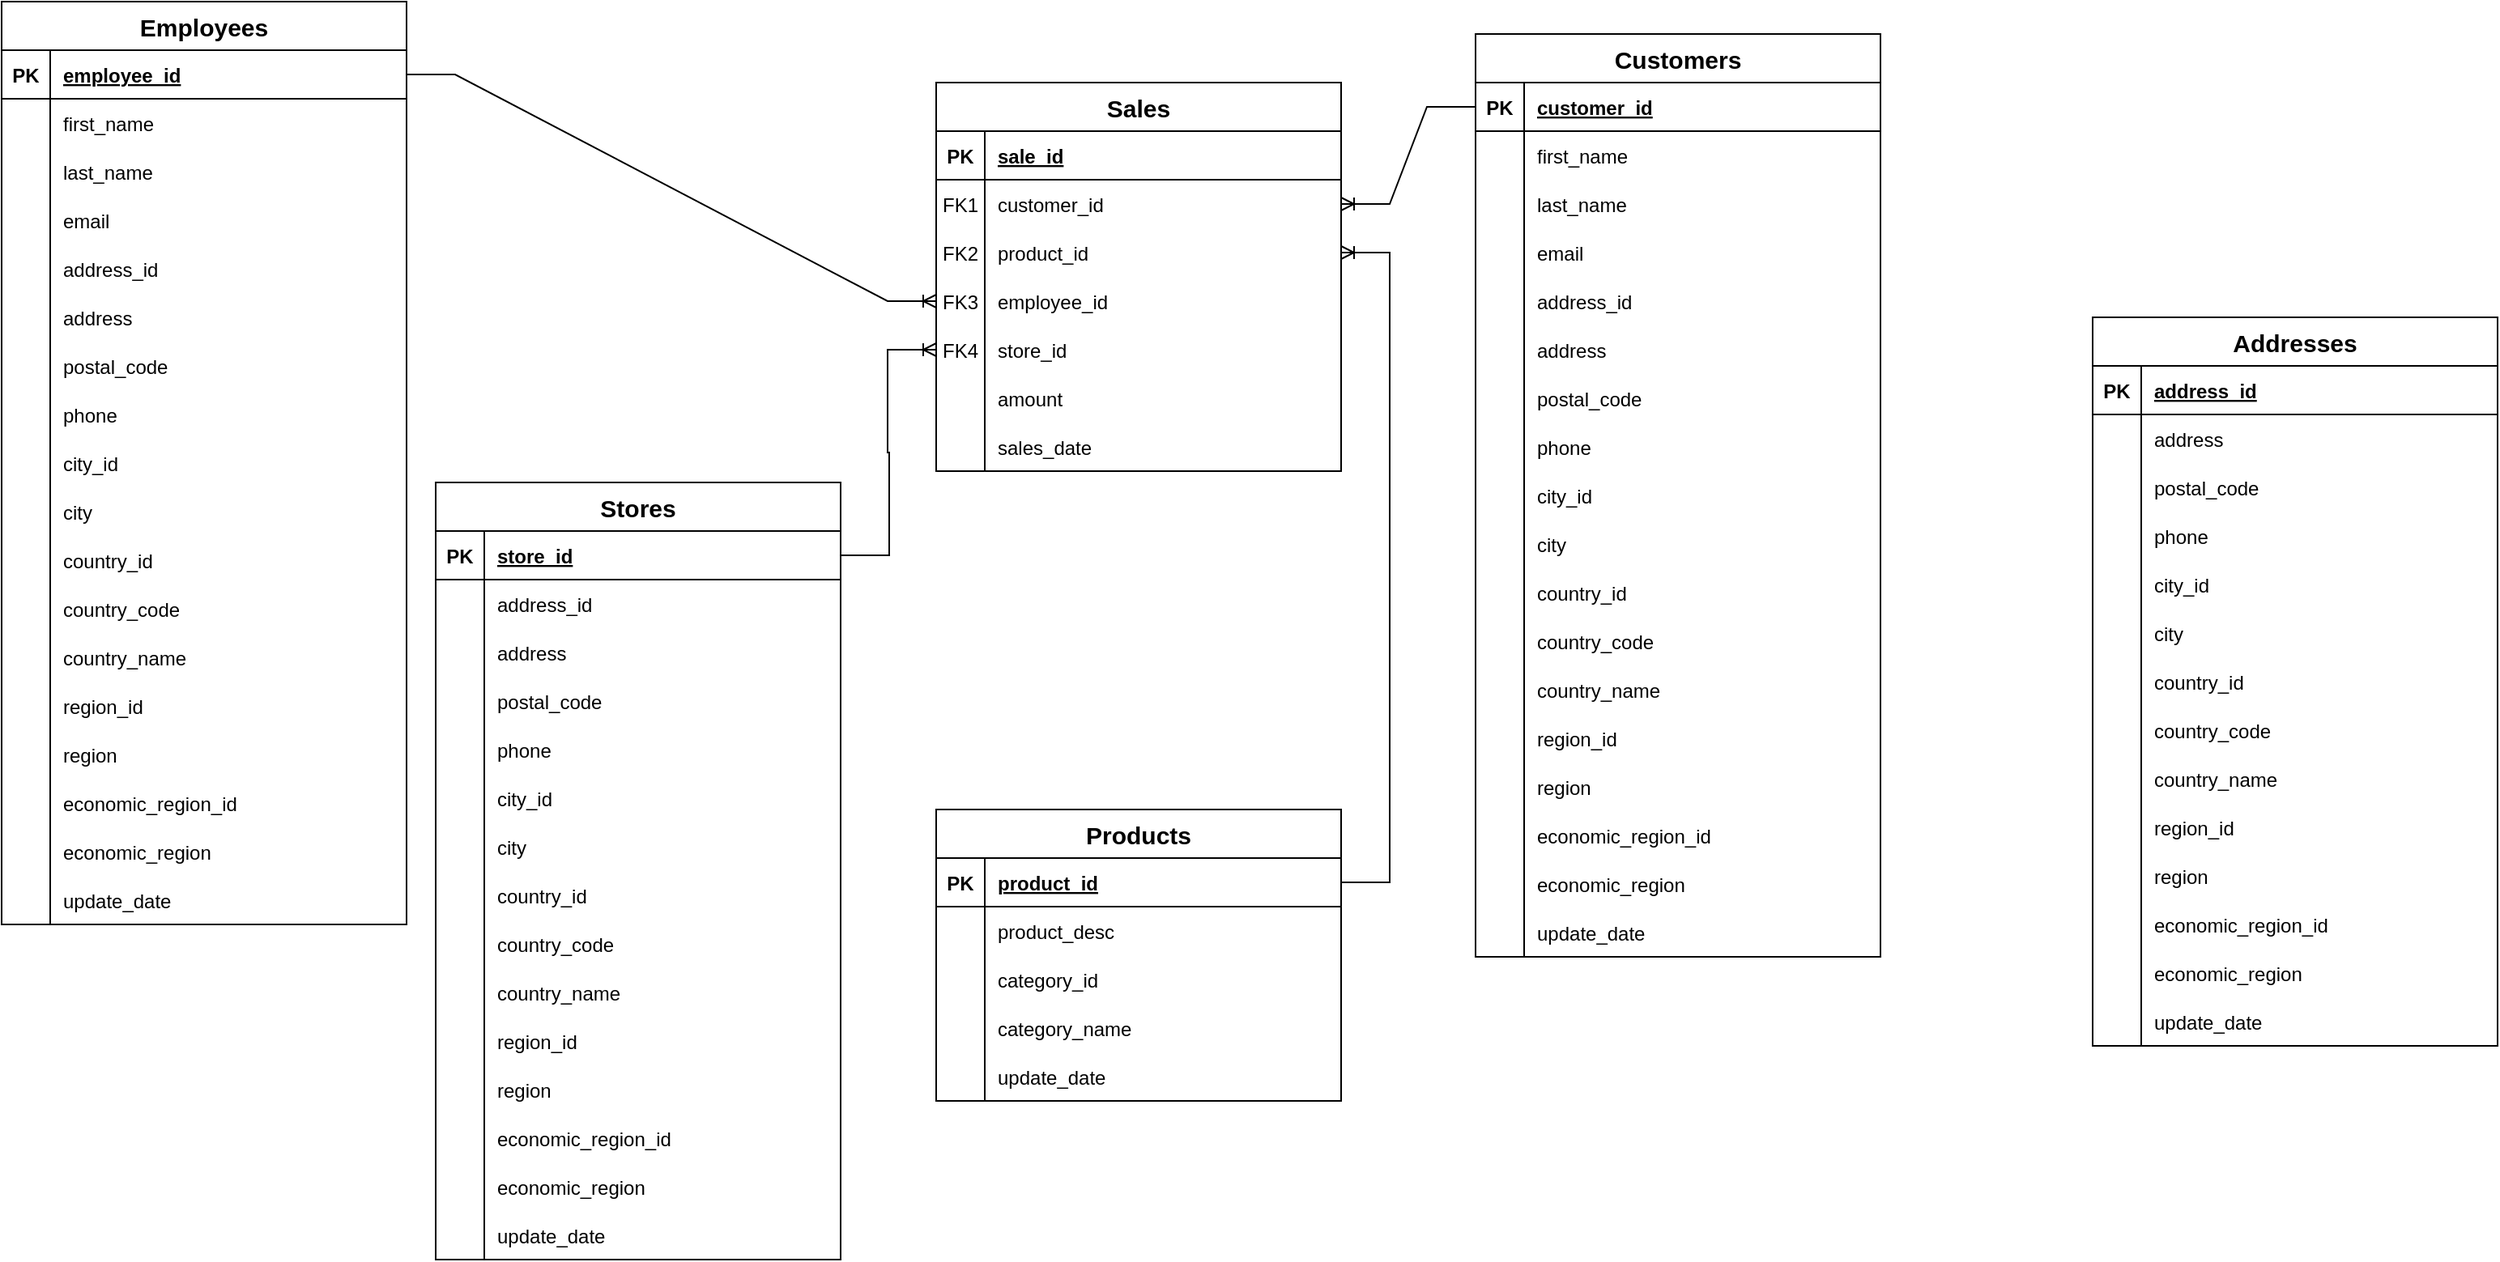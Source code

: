 <mxfile version="24.6.4" type="github">
  <diagram id="R2lEEEUBdFMjLlhIrx00" name="Page-1">
    <mxGraphModel dx="1886" dy="1206" grid="0" gridSize="10" guides="1" tooltips="1" connect="1" arrows="1" fold="1" page="0" pageScale="1" pageWidth="850" pageHeight="1100" math="0" shadow="0" extFonts="Permanent Marker^https://fonts.googleapis.com/css?family=Permanent+Marker">
      <root>
        <mxCell id="0" />
        <mxCell id="1" parent="0" />
        <mxCell id="C-vyLk0tnHw3VtMMgP7b-2" value="Sales" style="shape=table;startSize=30;container=1;collapsible=1;childLayout=tableLayout;fixedRows=1;rowLines=0;fontStyle=1;align=center;resizeLast=1;fontSize=15;" parent="1" vertex="1">
          <mxGeometry x="612" y="-199" width="250" height="240" as="geometry" />
        </mxCell>
        <mxCell id="C-vyLk0tnHw3VtMMgP7b-3" value="" style="shape=partialRectangle;collapsible=0;dropTarget=0;pointerEvents=0;fillColor=none;points=[[0,0.5],[1,0.5]];portConstraint=eastwest;top=0;left=0;right=0;bottom=1;" parent="C-vyLk0tnHw3VtMMgP7b-2" vertex="1">
          <mxGeometry y="30" width="250" height="30" as="geometry" />
        </mxCell>
        <mxCell id="C-vyLk0tnHw3VtMMgP7b-4" value="PK" style="shape=partialRectangle;overflow=hidden;connectable=0;fillColor=none;top=0;left=0;bottom=0;right=0;fontStyle=1;" parent="C-vyLk0tnHw3VtMMgP7b-3" vertex="1">
          <mxGeometry width="30" height="30" as="geometry">
            <mxRectangle width="30" height="30" as="alternateBounds" />
          </mxGeometry>
        </mxCell>
        <mxCell id="C-vyLk0tnHw3VtMMgP7b-5" value="sale_id" style="shape=partialRectangle;overflow=hidden;connectable=0;fillColor=none;top=0;left=0;bottom=0;right=0;align=left;spacingLeft=6;fontStyle=5;" parent="C-vyLk0tnHw3VtMMgP7b-3" vertex="1">
          <mxGeometry x="30" width="220" height="30" as="geometry">
            <mxRectangle width="220" height="30" as="alternateBounds" />
          </mxGeometry>
        </mxCell>
        <mxCell id="C-vyLk0tnHw3VtMMgP7b-6" value="" style="shape=partialRectangle;collapsible=0;dropTarget=0;pointerEvents=0;fillColor=none;points=[[0,0.5],[1,0.5]];portConstraint=eastwest;top=0;left=0;right=0;bottom=0;" parent="C-vyLk0tnHw3VtMMgP7b-2" vertex="1">
          <mxGeometry y="60" width="250" height="30" as="geometry" />
        </mxCell>
        <mxCell id="C-vyLk0tnHw3VtMMgP7b-7" value="FK1" style="shape=partialRectangle;overflow=hidden;connectable=0;fillColor=none;top=0;left=0;bottom=0;right=0;" parent="C-vyLk0tnHw3VtMMgP7b-6" vertex="1">
          <mxGeometry width="30" height="30" as="geometry">
            <mxRectangle width="30" height="30" as="alternateBounds" />
          </mxGeometry>
        </mxCell>
        <mxCell id="C-vyLk0tnHw3VtMMgP7b-8" value="customer_id" style="shape=partialRectangle;overflow=hidden;connectable=0;fillColor=none;top=0;left=0;bottom=0;right=0;align=left;spacingLeft=6;" parent="C-vyLk0tnHw3VtMMgP7b-6" vertex="1">
          <mxGeometry x="30" width="220" height="30" as="geometry">
            <mxRectangle width="220" height="30" as="alternateBounds" />
          </mxGeometry>
        </mxCell>
        <mxCell id="C-vyLk0tnHw3VtMMgP7b-9" value="" style="shape=partialRectangle;collapsible=0;dropTarget=0;pointerEvents=0;fillColor=none;points=[[0,0.5],[1,0.5]];portConstraint=eastwest;top=0;left=0;right=0;bottom=0;" parent="C-vyLk0tnHw3VtMMgP7b-2" vertex="1">
          <mxGeometry y="90" width="250" height="30" as="geometry" />
        </mxCell>
        <mxCell id="C-vyLk0tnHw3VtMMgP7b-10" value="FK2" style="shape=partialRectangle;overflow=hidden;connectable=0;fillColor=none;top=0;left=0;bottom=0;right=0;" parent="C-vyLk0tnHw3VtMMgP7b-9" vertex="1">
          <mxGeometry width="30" height="30" as="geometry">
            <mxRectangle width="30" height="30" as="alternateBounds" />
          </mxGeometry>
        </mxCell>
        <mxCell id="C-vyLk0tnHw3VtMMgP7b-11" value="product_id" style="shape=partialRectangle;overflow=hidden;connectable=0;fillColor=none;top=0;left=0;bottom=0;right=0;align=left;spacingLeft=6;" parent="C-vyLk0tnHw3VtMMgP7b-9" vertex="1">
          <mxGeometry x="30" width="220" height="30" as="geometry">
            <mxRectangle width="220" height="30" as="alternateBounds" />
          </mxGeometry>
        </mxCell>
        <mxCell id="7gy6fMi0LhEZL40kNrZx-1" value="" style="shape=tableRow;horizontal=0;startSize=0;swimlaneHead=0;swimlaneBody=0;fillColor=none;collapsible=0;dropTarget=0;points=[[0,0.5],[1,0.5]];portConstraint=eastwest;top=0;left=0;right=0;bottom=0;" parent="C-vyLk0tnHw3VtMMgP7b-2" vertex="1">
          <mxGeometry y="120" width="250" height="30" as="geometry" />
        </mxCell>
        <mxCell id="7gy6fMi0LhEZL40kNrZx-2" value="FK3" style="shape=partialRectangle;connectable=0;fillColor=none;top=0;left=0;bottom=0;right=0;editable=1;overflow=hidden;" parent="7gy6fMi0LhEZL40kNrZx-1" vertex="1">
          <mxGeometry width="30" height="30" as="geometry">
            <mxRectangle width="30" height="30" as="alternateBounds" />
          </mxGeometry>
        </mxCell>
        <mxCell id="7gy6fMi0LhEZL40kNrZx-3" value="employee_id" style="shape=partialRectangle;connectable=0;fillColor=none;top=0;left=0;bottom=0;right=0;align=left;spacingLeft=6;overflow=hidden;" parent="7gy6fMi0LhEZL40kNrZx-1" vertex="1">
          <mxGeometry x="30" width="220" height="30" as="geometry">
            <mxRectangle width="220" height="30" as="alternateBounds" />
          </mxGeometry>
        </mxCell>
        <mxCell id="7gy6fMi0LhEZL40kNrZx-7" value="" style="shape=tableRow;horizontal=0;startSize=0;swimlaneHead=0;swimlaneBody=0;fillColor=none;collapsible=0;dropTarget=0;points=[[0,0.5],[1,0.5]];portConstraint=eastwest;top=0;left=0;right=0;bottom=0;" parent="C-vyLk0tnHw3VtMMgP7b-2" vertex="1">
          <mxGeometry y="150" width="250" height="30" as="geometry" />
        </mxCell>
        <mxCell id="7gy6fMi0LhEZL40kNrZx-8" value="FK4" style="shape=partialRectangle;connectable=0;fillColor=none;top=0;left=0;bottom=0;right=0;editable=1;overflow=hidden;" parent="7gy6fMi0LhEZL40kNrZx-7" vertex="1">
          <mxGeometry width="30" height="30" as="geometry">
            <mxRectangle width="30" height="30" as="alternateBounds" />
          </mxGeometry>
        </mxCell>
        <mxCell id="7gy6fMi0LhEZL40kNrZx-9" value="store_id" style="shape=partialRectangle;connectable=0;fillColor=none;top=0;left=0;bottom=0;right=0;align=left;spacingLeft=6;overflow=hidden;" parent="7gy6fMi0LhEZL40kNrZx-7" vertex="1">
          <mxGeometry x="30" width="220" height="30" as="geometry">
            <mxRectangle width="220" height="30" as="alternateBounds" />
          </mxGeometry>
        </mxCell>
        <mxCell id="7gy6fMi0LhEZL40kNrZx-4" value="" style="shape=tableRow;horizontal=0;startSize=0;swimlaneHead=0;swimlaneBody=0;fillColor=none;collapsible=0;dropTarget=0;points=[[0,0.5],[1,0.5]];portConstraint=eastwest;top=0;left=0;right=0;bottom=0;" parent="C-vyLk0tnHw3VtMMgP7b-2" vertex="1">
          <mxGeometry y="180" width="250" height="30" as="geometry" />
        </mxCell>
        <mxCell id="7gy6fMi0LhEZL40kNrZx-5" value="" style="shape=partialRectangle;connectable=0;fillColor=none;top=0;left=0;bottom=0;right=0;editable=1;overflow=hidden;" parent="7gy6fMi0LhEZL40kNrZx-4" vertex="1">
          <mxGeometry width="30" height="30" as="geometry">
            <mxRectangle width="30" height="30" as="alternateBounds" />
          </mxGeometry>
        </mxCell>
        <mxCell id="7gy6fMi0LhEZL40kNrZx-6" value="amount" style="shape=partialRectangle;connectable=0;fillColor=none;top=0;left=0;bottom=0;right=0;align=left;spacingLeft=6;overflow=hidden;" parent="7gy6fMi0LhEZL40kNrZx-4" vertex="1">
          <mxGeometry x="30" width="220" height="30" as="geometry">
            <mxRectangle width="220" height="30" as="alternateBounds" />
          </mxGeometry>
        </mxCell>
        <mxCell id="7gy6fMi0LhEZL40kNrZx-131" style="shape=tableRow;horizontal=0;startSize=0;swimlaneHead=0;swimlaneBody=0;fillColor=none;collapsible=0;dropTarget=0;points=[[0,0.5],[1,0.5]];portConstraint=eastwest;top=0;left=0;right=0;bottom=0;" parent="C-vyLk0tnHw3VtMMgP7b-2" vertex="1">
          <mxGeometry y="210" width="250" height="30" as="geometry" />
        </mxCell>
        <mxCell id="7gy6fMi0LhEZL40kNrZx-132" style="shape=partialRectangle;connectable=0;fillColor=none;top=0;left=0;bottom=0;right=0;editable=1;overflow=hidden;" parent="7gy6fMi0LhEZL40kNrZx-131" vertex="1">
          <mxGeometry width="30" height="30" as="geometry">
            <mxRectangle width="30" height="30" as="alternateBounds" />
          </mxGeometry>
        </mxCell>
        <mxCell id="7gy6fMi0LhEZL40kNrZx-133" value="sales_date" style="shape=partialRectangle;connectable=0;fillColor=none;top=0;left=0;bottom=0;right=0;align=left;spacingLeft=6;overflow=hidden;" parent="7gy6fMi0LhEZL40kNrZx-131" vertex="1">
          <mxGeometry x="30" width="220" height="30" as="geometry">
            <mxRectangle width="220" height="30" as="alternateBounds" />
          </mxGeometry>
        </mxCell>
        <mxCell id="7gy6fMi0LhEZL40kNrZx-35" value="Products" style="shape=table;startSize=30;container=1;collapsible=1;childLayout=tableLayout;fixedRows=1;rowLines=0;fontStyle=1;align=center;resizeLast=1;fontSize=15;" parent="1" vertex="1">
          <mxGeometry x="612" y="250" width="250" height="180" as="geometry" />
        </mxCell>
        <mxCell id="7gy6fMi0LhEZL40kNrZx-36" value="" style="shape=partialRectangle;collapsible=0;dropTarget=0;pointerEvents=0;fillColor=none;points=[[0,0.5],[1,0.5]];portConstraint=eastwest;top=0;left=0;right=0;bottom=1;" parent="7gy6fMi0LhEZL40kNrZx-35" vertex="1">
          <mxGeometry y="30" width="250" height="30" as="geometry" />
        </mxCell>
        <mxCell id="7gy6fMi0LhEZL40kNrZx-37" value="PK" style="shape=partialRectangle;overflow=hidden;connectable=0;fillColor=none;top=0;left=0;bottom=0;right=0;fontStyle=1;" parent="7gy6fMi0LhEZL40kNrZx-36" vertex="1">
          <mxGeometry width="30" height="30" as="geometry">
            <mxRectangle width="30" height="30" as="alternateBounds" />
          </mxGeometry>
        </mxCell>
        <mxCell id="7gy6fMi0LhEZL40kNrZx-38" value="product_id" style="shape=partialRectangle;overflow=hidden;connectable=0;fillColor=none;top=0;left=0;bottom=0;right=0;align=left;spacingLeft=6;fontStyle=5;" parent="7gy6fMi0LhEZL40kNrZx-36" vertex="1">
          <mxGeometry x="30" width="220" height="30" as="geometry">
            <mxRectangle width="220" height="30" as="alternateBounds" />
          </mxGeometry>
        </mxCell>
        <mxCell id="7gy6fMi0LhEZL40kNrZx-39" value="" style="shape=partialRectangle;collapsible=0;dropTarget=0;pointerEvents=0;fillColor=none;points=[[0,0.5],[1,0.5]];portConstraint=eastwest;top=0;left=0;right=0;bottom=0;" parent="7gy6fMi0LhEZL40kNrZx-35" vertex="1">
          <mxGeometry y="60" width="250" height="30" as="geometry" />
        </mxCell>
        <mxCell id="7gy6fMi0LhEZL40kNrZx-40" value="" style="shape=partialRectangle;overflow=hidden;connectable=0;fillColor=none;top=0;left=0;bottom=0;right=0;" parent="7gy6fMi0LhEZL40kNrZx-39" vertex="1">
          <mxGeometry width="30" height="30" as="geometry">
            <mxRectangle width="30" height="30" as="alternateBounds" />
          </mxGeometry>
        </mxCell>
        <mxCell id="7gy6fMi0LhEZL40kNrZx-41" value="product_desc" style="shape=partialRectangle;overflow=hidden;connectable=0;fillColor=none;top=0;left=0;bottom=0;right=0;align=left;spacingLeft=6;" parent="7gy6fMi0LhEZL40kNrZx-39" vertex="1">
          <mxGeometry x="30" width="220" height="30" as="geometry">
            <mxRectangle width="220" height="30" as="alternateBounds" />
          </mxGeometry>
        </mxCell>
        <mxCell id="7gy6fMi0LhEZL40kNrZx-42" value="" style="shape=partialRectangle;collapsible=0;dropTarget=0;pointerEvents=0;fillColor=none;points=[[0,0.5],[1,0.5]];portConstraint=eastwest;top=0;left=0;right=0;bottom=0;" parent="7gy6fMi0LhEZL40kNrZx-35" vertex="1">
          <mxGeometry y="90" width="250" height="30" as="geometry" />
        </mxCell>
        <mxCell id="7gy6fMi0LhEZL40kNrZx-43" value="" style="shape=partialRectangle;overflow=hidden;connectable=0;fillColor=none;top=0;left=0;bottom=0;right=0;" parent="7gy6fMi0LhEZL40kNrZx-42" vertex="1">
          <mxGeometry width="30" height="30" as="geometry">
            <mxRectangle width="30" height="30" as="alternateBounds" />
          </mxGeometry>
        </mxCell>
        <mxCell id="7gy6fMi0LhEZL40kNrZx-44" value="category_id" style="shape=partialRectangle;overflow=hidden;connectable=0;fillColor=none;top=0;left=0;bottom=0;right=0;align=left;spacingLeft=6;" parent="7gy6fMi0LhEZL40kNrZx-42" vertex="1">
          <mxGeometry x="30" width="220" height="30" as="geometry">
            <mxRectangle width="220" height="30" as="alternateBounds" />
          </mxGeometry>
        </mxCell>
        <mxCell id="7gy6fMi0LhEZL40kNrZx-45" value="" style="shape=tableRow;horizontal=0;startSize=0;swimlaneHead=0;swimlaneBody=0;fillColor=none;collapsible=0;dropTarget=0;points=[[0,0.5],[1,0.5]];portConstraint=eastwest;top=0;left=0;right=0;bottom=0;" parent="7gy6fMi0LhEZL40kNrZx-35" vertex="1">
          <mxGeometry y="120" width="250" height="30" as="geometry" />
        </mxCell>
        <mxCell id="7gy6fMi0LhEZL40kNrZx-46" value="" style="shape=partialRectangle;connectable=0;fillColor=none;top=0;left=0;bottom=0;right=0;editable=1;overflow=hidden;" parent="7gy6fMi0LhEZL40kNrZx-45" vertex="1">
          <mxGeometry width="30" height="30" as="geometry">
            <mxRectangle width="30" height="30" as="alternateBounds" />
          </mxGeometry>
        </mxCell>
        <mxCell id="7gy6fMi0LhEZL40kNrZx-47" value="category_name" style="shape=partialRectangle;connectable=0;fillColor=none;top=0;left=0;bottom=0;right=0;align=left;spacingLeft=6;overflow=hidden;" parent="7gy6fMi0LhEZL40kNrZx-45" vertex="1">
          <mxGeometry x="30" width="220" height="30" as="geometry">
            <mxRectangle width="220" height="30" as="alternateBounds" />
          </mxGeometry>
        </mxCell>
        <mxCell id="7gy6fMi0LhEZL40kNrZx-48" value="" style="shape=tableRow;horizontal=0;startSize=0;swimlaneHead=0;swimlaneBody=0;fillColor=none;collapsible=0;dropTarget=0;points=[[0,0.5],[1,0.5]];portConstraint=eastwest;top=0;left=0;right=0;bottom=0;" parent="7gy6fMi0LhEZL40kNrZx-35" vertex="1">
          <mxGeometry y="150" width="250" height="30" as="geometry" />
        </mxCell>
        <mxCell id="7gy6fMi0LhEZL40kNrZx-49" value="" style="shape=partialRectangle;connectable=0;fillColor=none;top=0;left=0;bottom=0;right=0;editable=1;overflow=hidden;" parent="7gy6fMi0LhEZL40kNrZx-48" vertex="1">
          <mxGeometry width="30" height="30" as="geometry">
            <mxRectangle width="30" height="30" as="alternateBounds" />
          </mxGeometry>
        </mxCell>
        <mxCell id="7gy6fMi0LhEZL40kNrZx-50" value="update_date" style="shape=partialRectangle;connectable=0;fillColor=none;top=0;left=0;bottom=0;right=0;align=left;spacingLeft=6;overflow=hidden;" parent="7gy6fMi0LhEZL40kNrZx-48" vertex="1">
          <mxGeometry x="30" width="220" height="30" as="geometry">
            <mxRectangle width="220" height="30" as="alternateBounds" />
          </mxGeometry>
        </mxCell>
        <mxCell id="7gy6fMi0LhEZL40kNrZx-83" value="Employees" style="shape=table;startSize=30;container=1;collapsible=1;childLayout=tableLayout;fixedRows=1;rowLines=0;fontStyle=1;align=center;resizeLast=1;fontSize=15;" parent="1" vertex="1">
          <mxGeometry x="35" y="-249" width="250" height="570" as="geometry" />
        </mxCell>
        <mxCell id="7gy6fMi0LhEZL40kNrZx-84" value="" style="shape=partialRectangle;collapsible=0;dropTarget=0;pointerEvents=0;fillColor=none;points=[[0,0.5],[1,0.5]];portConstraint=eastwest;top=0;left=0;right=0;bottom=1;" parent="7gy6fMi0LhEZL40kNrZx-83" vertex="1">
          <mxGeometry y="30" width="250" height="30" as="geometry" />
        </mxCell>
        <mxCell id="7gy6fMi0LhEZL40kNrZx-85" value="PK" style="shape=partialRectangle;overflow=hidden;connectable=0;fillColor=none;top=0;left=0;bottom=0;right=0;fontStyle=1;" parent="7gy6fMi0LhEZL40kNrZx-84" vertex="1">
          <mxGeometry width="30" height="30" as="geometry">
            <mxRectangle width="30" height="30" as="alternateBounds" />
          </mxGeometry>
        </mxCell>
        <mxCell id="7gy6fMi0LhEZL40kNrZx-86" value="employee_id" style="shape=partialRectangle;overflow=hidden;connectable=0;fillColor=none;top=0;left=0;bottom=0;right=0;align=left;spacingLeft=6;fontStyle=5;" parent="7gy6fMi0LhEZL40kNrZx-84" vertex="1">
          <mxGeometry x="30" width="220" height="30" as="geometry">
            <mxRectangle width="220" height="30" as="alternateBounds" />
          </mxGeometry>
        </mxCell>
        <mxCell id="T1LQTkbKFLApUZQrbnHB-50" style="shape=partialRectangle;collapsible=0;dropTarget=0;pointerEvents=0;fillColor=none;points=[[0,0.5],[1,0.5]];portConstraint=eastwest;top=0;left=0;right=0;bottom=0;" vertex="1" parent="7gy6fMi0LhEZL40kNrZx-83">
          <mxGeometry y="60" width="250" height="30" as="geometry" />
        </mxCell>
        <mxCell id="T1LQTkbKFLApUZQrbnHB-51" style="shape=partialRectangle;overflow=hidden;connectable=0;fillColor=none;top=0;left=0;bottom=0;right=0;" vertex="1" parent="T1LQTkbKFLApUZQrbnHB-50">
          <mxGeometry width="30" height="30" as="geometry">
            <mxRectangle width="30" height="30" as="alternateBounds" />
          </mxGeometry>
        </mxCell>
        <mxCell id="T1LQTkbKFLApUZQrbnHB-52" value="first_name" style="shape=partialRectangle;overflow=hidden;connectable=0;fillColor=none;top=0;left=0;bottom=0;right=0;align=left;spacingLeft=6;" vertex="1" parent="T1LQTkbKFLApUZQrbnHB-50">
          <mxGeometry x="30" width="220" height="30" as="geometry">
            <mxRectangle width="220" height="30" as="alternateBounds" />
          </mxGeometry>
        </mxCell>
        <mxCell id="T1LQTkbKFLApUZQrbnHB-53" style="shape=partialRectangle;collapsible=0;dropTarget=0;pointerEvents=0;fillColor=none;points=[[0,0.5],[1,0.5]];portConstraint=eastwest;top=0;left=0;right=0;bottom=0;" vertex="1" parent="7gy6fMi0LhEZL40kNrZx-83">
          <mxGeometry y="90" width="250" height="30" as="geometry" />
        </mxCell>
        <mxCell id="T1LQTkbKFLApUZQrbnHB-54" style="shape=partialRectangle;overflow=hidden;connectable=0;fillColor=none;top=0;left=0;bottom=0;right=0;" vertex="1" parent="T1LQTkbKFLApUZQrbnHB-53">
          <mxGeometry width="30" height="30" as="geometry">
            <mxRectangle width="30" height="30" as="alternateBounds" />
          </mxGeometry>
        </mxCell>
        <mxCell id="T1LQTkbKFLApUZQrbnHB-55" value="last_name" style="shape=partialRectangle;overflow=hidden;connectable=0;fillColor=none;top=0;left=0;bottom=0;right=0;align=left;spacingLeft=6;" vertex="1" parent="T1LQTkbKFLApUZQrbnHB-53">
          <mxGeometry x="30" width="220" height="30" as="geometry">
            <mxRectangle width="220" height="30" as="alternateBounds" />
          </mxGeometry>
        </mxCell>
        <mxCell id="T1LQTkbKFLApUZQrbnHB-56" style="shape=partialRectangle;collapsible=0;dropTarget=0;pointerEvents=0;fillColor=none;points=[[0,0.5],[1,0.5]];portConstraint=eastwest;top=0;left=0;right=0;bottom=0;" vertex="1" parent="7gy6fMi0LhEZL40kNrZx-83">
          <mxGeometry y="120" width="250" height="30" as="geometry" />
        </mxCell>
        <mxCell id="T1LQTkbKFLApUZQrbnHB-57" style="shape=partialRectangle;overflow=hidden;connectable=0;fillColor=none;top=0;left=0;bottom=0;right=0;" vertex="1" parent="T1LQTkbKFLApUZQrbnHB-56">
          <mxGeometry width="30" height="30" as="geometry">
            <mxRectangle width="30" height="30" as="alternateBounds" />
          </mxGeometry>
        </mxCell>
        <mxCell id="T1LQTkbKFLApUZQrbnHB-58" value="email" style="shape=partialRectangle;overflow=hidden;connectable=0;fillColor=none;top=0;left=0;bottom=0;right=0;align=left;spacingLeft=6;" vertex="1" parent="T1LQTkbKFLApUZQrbnHB-56">
          <mxGeometry x="30" width="220" height="30" as="geometry">
            <mxRectangle width="220" height="30" as="alternateBounds" />
          </mxGeometry>
        </mxCell>
        <mxCell id="7gy6fMi0LhEZL40kNrZx-87" value="" style="shape=partialRectangle;collapsible=0;dropTarget=0;pointerEvents=0;fillColor=none;points=[[0,0.5],[1,0.5]];portConstraint=eastwest;top=0;left=0;right=0;bottom=0;" parent="7gy6fMi0LhEZL40kNrZx-83" vertex="1">
          <mxGeometry y="150" width="250" height="30" as="geometry" />
        </mxCell>
        <mxCell id="7gy6fMi0LhEZL40kNrZx-88" value="" style="shape=partialRectangle;overflow=hidden;connectable=0;fillColor=none;top=0;left=0;bottom=0;right=0;" parent="7gy6fMi0LhEZL40kNrZx-87" vertex="1">
          <mxGeometry width="30" height="30" as="geometry">
            <mxRectangle width="30" height="30" as="alternateBounds" />
          </mxGeometry>
        </mxCell>
        <mxCell id="7gy6fMi0LhEZL40kNrZx-89" value="address_id" style="shape=partialRectangle;overflow=hidden;connectable=0;fillColor=none;top=0;left=0;bottom=0;right=0;align=left;spacingLeft=6;" parent="7gy6fMi0LhEZL40kNrZx-87" vertex="1">
          <mxGeometry x="30" width="220" height="30" as="geometry">
            <mxRectangle width="220" height="30" as="alternateBounds" />
          </mxGeometry>
        </mxCell>
        <mxCell id="T1LQTkbKFLApUZQrbnHB-111" style="shape=partialRectangle;collapsible=0;dropTarget=0;pointerEvents=0;fillColor=none;points=[[0,0.5],[1,0.5]];portConstraint=eastwest;top=0;left=0;right=0;bottom=0;" vertex="1" parent="7gy6fMi0LhEZL40kNrZx-83">
          <mxGeometry y="180" width="250" height="30" as="geometry" />
        </mxCell>
        <mxCell id="T1LQTkbKFLApUZQrbnHB-112" style="shape=partialRectangle;overflow=hidden;connectable=0;fillColor=none;top=0;left=0;bottom=0;right=0;" vertex="1" parent="T1LQTkbKFLApUZQrbnHB-111">
          <mxGeometry width="30" height="30" as="geometry">
            <mxRectangle width="30" height="30" as="alternateBounds" />
          </mxGeometry>
        </mxCell>
        <mxCell id="T1LQTkbKFLApUZQrbnHB-113" value="address" style="shape=partialRectangle;overflow=hidden;connectable=0;fillColor=none;top=0;left=0;bottom=0;right=0;align=left;spacingLeft=6;" vertex="1" parent="T1LQTkbKFLApUZQrbnHB-111">
          <mxGeometry x="30" width="220" height="30" as="geometry">
            <mxRectangle width="220" height="30" as="alternateBounds" />
          </mxGeometry>
        </mxCell>
        <mxCell id="7gy6fMi0LhEZL40kNrZx-90" style="shape=partialRectangle;collapsible=0;dropTarget=0;pointerEvents=0;fillColor=none;points=[[0,0.5],[1,0.5]];portConstraint=eastwest;top=0;left=0;right=0;bottom=0;" parent="7gy6fMi0LhEZL40kNrZx-83" vertex="1">
          <mxGeometry y="210" width="250" height="30" as="geometry" />
        </mxCell>
        <mxCell id="7gy6fMi0LhEZL40kNrZx-91" style="shape=partialRectangle;overflow=hidden;connectable=0;fillColor=none;top=0;left=0;bottom=0;right=0;" parent="7gy6fMi0LhEZL40kNrZx-90" vertex="1">
          <mxGeometry width="30" height="30" as="geometry">
            <mxRectangle width="30" height="30" as="alternateBounds" />
          </mxGeometry>
        </mxCell>
        <mxCell id="7gy6fMi0LhEZL40kNrZx-92" value="postal_code" style="shape=partialRectangle;overflow=hidden;connectable=0;fillColor=none;top=0;left=0;bottom=0;right=0;align=left;spacingLeft=6;" parent="7gy6fMi0LhEZL40kNrZx-90" vertex="1">
          <mxGeometry x="30" width="220" height="30" as="geometry">
            <mxRectangle width="220" height="30" as="alternateBounds" />
          </mxGeometry>
        </mxCell>
        <mxCell id="7gy6fMi0LhEZL40kNrZx-93" style="shape=partialRectangle;collapsible=0;dropTarget=0;pointerEvents=0;fillColor=none;points=[[0,0.5],[1,0.5]];portConstraint=eastwest;top=0;left=0;right=0;bottom=0;" parent="7gy6fMi0LhEZL40kNrZx-83" vertex="1">
          <mxGeometry y="240" width="250" height="30" as="geometry" />
        </mxCell>
        <mxCell id="7gy6fMi0LhEZL40kNrZx-94" style="shape=partialRectangle;overflow=hidden;connectable=0;fillColor=none;top=0;left=0;bottom=0;right=0;" parent="7gy6fMi0LhEZL40kNrZx-93" vertex="1">
          <mxGeometry width="30" height="30" as="geometry">
            <mxRectangle width="30" height="30" as="alternateBounds" />
          </mxGeometry>
        </mxCell>
        <mxCell id="7gy6fMi0LhEZL40kNrZx-95" value="phone" style="shape=partialRectangle;overflow=hidden;connectable=0;fillColor=none;top=0;left=0;bottom=0;right=0;align=left;spacingLeft=6;" parent="7gy6fMi0LhEZL40kNrZx-93" vertex="1">
          <mxGeometry x="30" width="220" height="30" as="geometry">
            <mxRectangle width="220" height="30" as="alternateBounds" />
          </mxGeometry>
        </mxCell>
        <mxCell id="7gy6fMi0LhEZL40kNrZx-96" style="shape=partialRectangle;collapsible=0;dropTarget=0;pointerEvents=0;fillColor=none;points=[[0,0.5],[1,0.5]];portConstraint=eastwest;top=0;left=0;right=0;bottom=0;" parent="7gy6fMi0LhEZL40kNrZx-83" vertex="1">
          <mxGeometry y="270" width="250" height="30" as="geometry" />
        </mxCell>
        <mxCell id="7gy6fMi0LhEZL40kNrZx-97" style="shape=partialRectangle;overflow=hidden;connectable=0;fillColor=none;top=0;left=0;bottom=0;right=0;" parent="7gy6fMi0LhEZL40kNrZx-96" vertex="1">
          <mxGeometry width="30" height="30" as="geometry">
            <mxRectangle width="30" height="30" as="alternateBounds" />
          </mxGeometry>
        </mxCell>
        <mxCell id="7gy6fMi0LhEZL40kNrZx-98" value="city_id" style="shape=partialRectangle;overflow=hidden;connectable=0;fillColor=none;top=0;left=0;bottom=0;right=0;align=left;spacingLeft=6;" parent="7gy6fMi0LhEZL40kNrZx-96" vertex="1">
          <mxGeometry x="30" width="220" height="30" as="geometry">
            <mxRectangle width="220" height="30" as="alternateBounds" />
          </mxGeometry>
        </mxCell>
        <mxCell id="7gy6fMi0LhEZL40kNrZx-99" style="shape=partialRectangle;collapsible=0;dropTarget=0;pointerEvents=0;fillColor=none;points=[[0,0.5],[1,0.5]];portConstraint=eastwest;top=0;left=0;right=0;bottom=0;" parent="7gy6fMi0LhEZL40kNrZx-83" vertex="1">
          <mxGeometry y="300" width="250" height="30" as="geometry" />
        </mxCell>
        <mxCell id="7gy6fMi0LhEZL40kNrZx-100" style="shape=partialRectangle;overflow=hidden;connectable=0;fillColor=none;top=0;left=0;bottom=0;right=0;" parent="7gy6fMi0LhEZL40kNrZx-99" vertex="1">
          <mxGeometry width="30" height="30" as="geometry">
            <mxRectangle width="30" height="30" as="alternateBounds" />
          </mxGeometry>
        </mxCell>
        <mxCell id="7gy6fMi0LhEZL40kNrZx-101" value="city" style="shape=partialRectangle;overflow=hidden;connectable=0;fillColor=none;top=0;left=0;bottom=0;right=0;align=left;spacingLeft=6;" parent="7gy6fMi0LhEZL40kNrZx-99" vertex="1">
          <mxGeometry x="30" width="220" height="30" as="geometry">
            <mxRectangle width="220" height="30" as="alternateBounds" />
          </mxGeometry>
        </mxCell>
        <mxCell id="7gy6fMi0LhEZL40kNrZx-102" style="shape=partialRectangle;collapsible=0;dropTarget=0;pointerEvents=0;fillColor=none;points=[[0,0.5],[1,0.5]];portConstraint=eastwest;top=0;left=0;right=0;bottom=0;" parent="7gy6fMi0LhEZL40kNrZx-83" vertex="1">
          <mxGeometry y="330" width="250" height="30" as="geometry" />
        </mxCell>
        <mxCell id="7gy6fMi0LhEZL40kNrZx-103" style="shape=partialRectangle;overflow=hidden;connectable=0;fillColor=none;top=0;left=0;bottom=0;right=0;" parent="7gy6fMi0LhEZL40kNrZx-102" vertex="1">
          <mxGeometry width="30" height="30" as="geometry">
            <mxRectangle width="30" height="30" as="alternateBounds" />
          </mxGeometry>
        </mxCell>
        <mxCell id="7gy6fMi0LhEZL40kNrZx-104" value="country_id" style="shape=partialRectangle;overflow=hidden;connectable=0;fillColor=none;top=0;left=0;bottom=0;right=0;align=left;spacingLeft=6;" parent="7gy6fMi0LhEZL40kNrZx-102" vertex="1">
          <mxGeometry x="30" width="220" height="30" as="geometry">
            <mxRectangle width="220" height="30" as="alternateBounds" />
          </mxGeometry>
        </mxCell>
        <mxCell id="7gy6fMi0LhEZL40kNrZx-105" style="shape=partialRectangle;collapsible=0;dropTarget=0;pointerEvents=0;fillColor=none;points=[[0,0.5],[1,0.5]];portConstraint=eastwest;top=0;left=0;right=0;bottom=0;" parent="7gy6fMi0LhEZL40kNrZx-83" vertex="1">
          <mxGeometry y="360" width="250" height="30" as="geometry" />
        </mxCell>
        <mxCell id="7gy6fMi0LhEZL40kNrZx-106" style="shape=partialRectangle;overflow=hidden;connectable=0;fillColor=none;top=0;left=0;bottom=0;right=0;" parent="7gy6fMi0LhEZL40kNrZx-105" vertex="1">
          <mxGeometry width="30" height="30" as="geometry">
            <mxRectangle width="30" height="30" as="alternateBounds" />
          </mxGeometry>
        </mxCell>
        <mxCell id="7gy6fMi0LhEZL40kNrZx-107" value="country_code" style="shape=partialRectangle;overflow=hidden;connectable=0;fillColor=none;top=0;left=0;bottom=0;right=0;align=left;spacingLeft=6;" parent="7gy6fMi0LhEZL40kNrZx-105" vertex="1">
          <mxGeometry x="30" width="220" height="30" as="geometry">
            <mxRectangle width="220" height="30" as="alternateBounds" />
          </mxGeometry>
        </mxCell>
        <mxCell id="7gy6fMi0LhEZL40kNrZx-114" style="shape=partialRectangle;collapsible=0;dropTarget=0;pointerEvents=0;fillColor=none;points=[[0,0.5],[1,0.5]];portConstraint=eastwest;top=0;left=0;right=0;bottom=0;" parent="7gy6fMi0LhEZL40kNrZx-83" vertex="1">
          <mxGeometry y="390" width="250" height="30" as="geometry" />
        </mxCell>
        <mxCell id="7gy6fMi0LhEZL40kNrZx-115" style="shape=partialRectangle;overflow=hidden;connectable=0;fillColor=none;top=0;left=0;bottom=0;right=0;" parent="7gy6fMi0LhEZL40kNrZx-114" vertex="1">
          <mxGeometry width="30" height="30" as="geometry">
            <mxRectangle width="30" height="30" as="alternateBounds" />
          </mxGeometry>
        </mxCell>
        <mxCell id="7gy6fMi0LhEZL40kNrZx-116" value="country_name" style="shape=partialRectangle;overflow=hidden;connectable=0;fillColor=none;top=0;left=0;bottom=0;right=0;align=left;spacingLeft=6;" parent="7gy6fMi0LhEZL40kNrZx-114" vertex="1">
          <mxGeometry x="30" width="220" height="30" as="geometry">
            <mxRectangle width="220" height="30" as="alternateBounds" />
          </mxGeometry>
        </mxCell>
        <mxCell id="7gy6fMi0LhEZL40kNrZx-111" style="shape=partialRectangle;collapsible=0;dropTarget=0;pointerEvents=0;fillColor=none;points=[[0,0.5],[1,0.5]];portConstraint=eastwest;top=0;left=0;right=0;bottom=0;" parent="7gy6fMi0LhEZL40kNrZx-83" vertex="1">
          <mxGeometry y="420" width="250" height="30" as="geometry" />
        </mxCell>
        <mxCell id="7gy6fMi0LhEZL40kNrZx-112" style="shape=partialRectangle;overflow=hidden;connectable=0;fillColor=none;top=0;left=0;bottom=0;right=0;" parent="7gy6fMi0LhEZL40kNrZx-111" vertex="1">
          <mxGeometry width="30" height="30" as="geometry">
            <mxRectangle width="30" height="30" as="alternateBounds" />
          </mxGeometry>
        </mxCell>
        <mxCell id="7gy6fMi0LhEZL40kNrZx-113" value="region_id" style="shape=partialRectangle;overflow=hidden;connectable=0;fillColor=none;top=0;left=0;bottom=0;right=0;align=left;spacingLeft=6;" parent="7gy6fMi0LhEZL40kNrZx-111" vertex="1">
          <mxGeometry x="30" width="220" height="30" as="geometry">
            <mxRectangle width="220" height="30" as="alternateBounds" />
          </mxGeometry>
        </mxCell>
        <mxCell id="7gy6fMi0LhEZL40kNrZx-108" style="shape=partialRectangle;collapsible=0;dropTarget=0;pointerEvents=0;fillColor=none;points=[[0,0.5],[1,0.5]];portConstraint=eastwest;top=0;left=0;right=0;bottom=0;" parent="7gy6fMi0LhEZL40kNrZx-83" vertex="1">
          <mxGeometry y="450" width="250" height="30" as="geometry" />
        </mxCell>
        <mxCell id="7gy6fMi0LhEZL40kNrZx-109" style="shape=partialRectangle;overflow=hidden;connectable=0;fillColor=none;top=0;left=0;bottom=0;right=0;" parent="7gy6fMi0LhEZL40kNrZx-108" vertex="1">
          <mxGeometry width="30" height="30" as="geometry">
            <mxRectangle width="30" height="30" as="alternateBounds" />
          </mxGeometry>
        </mxCell>
        <mxCell id="7gy6fMi0LhEZL40kNrZx-110" value="region" style="shape=partialRectangle;overflow=hidden;connectable=0;fillColor=none;top=0;left=0;bottom=0;right=0;align=left;spacingLeft=6;" parent="7gy6fMi0LhEZL40kNrZx-108" vertex="1">
          <mxGeometry x="30" width="220" height="30" as="geometry">
            <mxRectangle width="220" height="30" as="alternateBounds" />
          </mxGeometry>
        </mxCell>
        <mxCell id="7gy6fMi0LhEZL40kNrZx-117" style="shape=partialRectangle;collapsible=0;dropTarget=0;pointerEvents=0;fillColor=none;points=[[0,0.5],[1,0.5]];portConstraint=eastwest;top=0;left=0;right=0;bottom=0;" parent="7gy6fMi0LhEZL40kNrZx-83" vertex="1">
          <mxGeometry y="480" width="250" height="30" as="geometry" />
        </mxCell>
        <mxCell id="7gy6fMi0LhEZL40kNrZx-118" style="shape=partialRectangle;overflow=hidden;connectable=0;fillColor=none;top=0;left=0;bottom=0;right=0;" parent="7gy6fMi0LhEZL40kNrZx-117" vertex="1">
          <mxGeometry width="30" height="30" as="geometry">
            <mxRectangle width="30" height="30" as="alternateBounds" />
          </mxGeometry>
        </mxCell>
        <mxCell id="7gy6fMi0LhEZL40kNrZx-119" value="economic_region_id" style="shape=partialRectangle;overflow=hidden;connectable=0;fillColor=none;top=0;left=0;bottom=0;right=0;align=left;spacingLeft=6;" parent="7gy6fMi0LhEZL40kNrZx-117" vertex="1">
          <mxGeometry x="30" width="220" height="30" as="geometry">
            <mxRectangle width="220" height="30" as="alternateBounds" />
          </mxGeometry>
        </mxCell>
        <mxCell id="7gy6fMi0LhEZL40kNrZx-120" style="shape=partialRectangle;collapsible=0;dropTarget=0;pointerEvents=0;fillColor=none;points=[[0,0.5],[1,0.5]];portConstraint=eastwest;top=0;left=0;right=0;bottom=0;" parent="7gy6fMi0LhEZL40kNrZx-83" vertex="1">
          <mxGeometry y="510" width="250" height="30" as="geometry" />
        </mxCell>
        <mxCell id="7gy6fMi0LhEZL40kNrZx-121" style="shape=partialRectangle;overflow=hidden;connectable=0;fillColor=none;top=0;left=0;bottom=0;right=0;" parent="7gy6fMi0LhEZL40kNrZx-120" vertex="1">
          <mxGeometry width="30" height="30" as="geometry">
            <mxRectangle width="30" height="30" as="alternateBounds" />
          </mxGeometry>
        </mxCell>
        <mxCell id="7gy6fMi0LhEZL40kNrZx-122" value="economic_region" style="shape=partialRectangle;overflow=hidden;connectable=0;fillColor=none;top=0;left=0;bottom=0;right=0;align=left;spacingLeft=6;" parent="7gy6fMi0LhEZL40kNrZx-120" vertex="1">
          <mxGeometry x="30" width="220" height="30" as="geometry">
            <mxRectangle width="220" height="30" as="alternateBounds" />
          </mxGeometry>
        </mxCell>
        <mxCell id="7gy6fMi0LhEZL40kNrZx-123" style="shape=partialRectangle;collapsible=0;dropTarget=0;pointerEvents=0;fillColor=none;points=[[0,0.5],[1,0.5]];portConstraint=eastwest;top=0;left=0;right=0;bottom=0;" parent="7gy6fMi0LhEZL40kNrZx-83" vertex="1">
          <mxGeometry y="540" width="250" height="30" as="geometry" />
        </mxCell>
        <mxCell id="7gy6fMi0LhEZL40kNrZx-124" style="shape=partialRectangle;overflow=hidden;connectable=0;fillColor=none;top=0;left=0;bottom=0;right=0;" parent="7gy6fMi0LhEZL40kNrZx-123" vertex="1">
          <mxGeometry width="30" height="30" as="geometry">
            <mxRectangle width="30" height="30" as="alternateBounds" />
          </mxGeometry>
        </mxCell>
        <mxCell id="7gy6fMi0LhEZL40kNrZx-125" value="update_date" style="shape=partialRectangle;overflow=hidden;connectable=0;fillColor=none;top=0;left=0;bottom=0;right=0;align=left;spacingLeft=6;" parent="7gy6fMi0LhEZL40kNrZx-123" vertex="1">
          <mxGeometry x="30" width="220" height="30" as="geometry">
            <mxRectangle width="220" height="30" as="alternateBounds" />
          </mxGeometry>
        </mxCell>
        <mxCell id="7gy6fMi0LhEZL40kNrZx-126" value="" style="edgeStyle=entityRelationEdgeStyle;fontSize=12;html=1;endArrow=ERoneToMany;rounded=0;entryX=0;entryY=0.5;entryDx=0;entryDy=0;" parent="1" source="T1LQTkbKFLApUZQrbnHB-60" target="7gy6fMi0LhEZL40kNrZx-7" edge="1">
          <mxGeometry width="100" height="100" relative="1" as="geometry">
            <mxPoint x="369" y="367" as="sourcePoint" />
            <mxPoint x="358" y="133" as="targetPoint" />
            <Array as="points">
              <mxPoint x="365" y="232" />
              <mxPoint x="371" y="233" />
              <mxPoint x="370" y="238" />
              <mxPoint x="353" y="191" />
            </Array>
          </mxGeometry>
        </mxCell>
        <mxCell id="7gy6fMi0LhEZL40kNrZx-127" value="" style="edgeStyle=entityRelationEdgeStyle;fontSize=12;html=1;endArrow=ERoneToMany;rounded=0;exitX=1;exitY=0.5;exitDx=0;exitDy=0;entryX=0;entryY=0.5;entryDx=0;entryDy=0;" parent="1" source="7gy6fMi0LhEZL40kNrZx-84" target="7gy6fMi0LhEZL40kNrZx-1" edge="1">
          <mxGeometry width="100" height="100" relative="1" as="geometry">
            <mxPoint x="329" y="-102" as="sourcePoint" />
            <mxPoint x="236" y="255" as="targetPoint" />
          </mxGeometry>
        </mxCell>
        <mxCell id="7gy6fMi0LhEZL40kNrZx-128" value="" style="edgeStyle=entityRelationEdgeStyle;fontSize=12;html=1;endArrow=ERoneToMany;rounded=0;exitX=0;exitY=0.5;exitDx=0;exitDy=0;entryX=1;entryY=0.5;entryDx=0;entryDy=0;" parent="1" source="T1LQTkbKFLApUZQrbnHB-118" target="C-vyLk0tnHw3VtMMgP7b-6" edge="1">
          <mxGeometry width="100" height="100" relative="1" as="geometry">
            <mxPoint x="864" y="-115" as="sourcePoint" />
            <mxPoint x="287" y="-143" as="targetPoint" />
          </mxGeometry>
        </mxCell>
        <mxCell id="7gy6fMi0LhEZL40kNrZx-129" value="" style="edgeStyle=entityRelationEdgeStyle;fontSize=12;html=1;endArrow=ERoneToMany;rounded=0;exitX=1;exitY=0.5;exitDx=0;exitDy=0;entryX=1;entryY=0.5;entryDx=0;entryDy=0;" parent="1" source="7gy6fMi0LhEZL40kNrZx-36" target="C-vyLk0tnHw3VtMMgP7b-9" edge="1">
          <mxGeometry width="100" height="100" relative="1" as="geometry">
            <mxPoint x="933" y="462" as="sourcePoint" />
            <mxPoint x="1033" y="362" as="targetPoint" />
          </mxGeometry>
        </mxCell>
        <mxCell id="T1LQTkbKFLApUZQrbnHB-7" value="Addresses" style="shape=table;startSize=30;container=1;collapsible=1;childLayout=tableLayout;fixedRows=1;rowLines=0;fontStyle=1;align=center;resizeLast=1;fontSize=15;" vertex="1" parent="1">
          <mxGeometry x="1326" y="-54" width="250" height="450" as="geometry" />
        </mxCell>
        <mxCell id="T1LQTkbKFLApUZQrbnHB-8" value="" style="shape=partialRectangle;collapsible=0;dropTarget=0;pointerEvents=0;fillColor=none;points=[[0,0.5],[1,0.5]];portConstraint=eastwest;top=0;left=0;right=0;bottom=1;" vertex="1" parent="T1LQTkbKFLApUZQrbnHB-7">
          <mxGeometry y="30" width="250" height="30" as="geometry" />
        </mxCell>
        <mxCell id="T1LQTkbKFLApUZQrbnHB-9" value="PK" style="shape=partialRectangle;overflow=hidden;connectable=0;fillColor=none;top=0;left=0;bottom=0;right=0;fontStyle=1;" vertex="1" parent="T1LQTkbKFLApUZQrbnHB-8">
          <mxGeometry width="30" height="30" as="geometry">
            <mxRectangle width="30" height="30" as="alternateBounds" />
          </mxGeometry>
        </mxCell>
        <mxCell id="T1LQTkbKFLApUZQrbnHB-10" value="address_id" style="shape=partialRectangle;overflow=hidden;connectable=0;fillColor=none;top=0;left=0;bottom=0;right=0;align=left;spacingLeft=6;fontStyle=5;" vertex="1" parent="T1LQTkbKFLApUZQrbnHB-8">
          <mxGeometry x="30" width="220" height="30" as="geometry">
            <mxRectangle width="220" height="30" as="alternateBounds" />
          </mxGeometry>
        </mxCell>
        <mxCell id="T1LQTkbKFLApUZQrbnHB-11" value="" style="shape=partialRectangle;collapsible=0;dropTarget=0;pointerEvents=0;fillColor=none;points=[[0,0.5],[1,0.5]];portConstraint=eastwest;top=0;left=0;right=0;bottom=0;" vertex="1" parent="T1LQTkbKFLApUZQrbnHB-7">
          <mxGeometry y="60" width="250" height="30" as="geometry" />
        </mxCell>
        <mxCell id="T1LQTkbKFLApUZQrbnHB-12" value="" style="shape=partialRectangle;overflow=hidden;connectable=0;fillColor=none;top=0;left=0;bottom=0;right=0;" vertex="1" parent="T1LQTkbKFLApUZQrbnHB-11">
          <mxGeometry width="30" height="30" as="geometry">
            <mxRectangle width="30" height="30" as="alternateBounds" />
          </mxGeometry>
        </mxCell>
        <mxCell id="T1LQTkbKFLApUZQrbnHB-13" value="address" style="shape=partialRectangle;overflow=hidden;connectable=0;fillColor=none;top=0;left=0;bottom=0;right=0;align=left;spacingLeft=6;" vertex="1" parent="T1LQTkbKFLApUZQrbnHB-11">
          <mxGeometry x="30" width="220" height="30" as="geometry">
            <mxRectangle width="220" height="30" as="alternateBounds" />
          </mxGeometry>
        </mxCell>
        <mxCell id="T1LQTkbKFLApUZQrbnHB-14" style="shape=partialRectangle;collapsible=0;dropTarget=0;pointerEvents=0;fillColor=none;points=[[0,0.5],[1,0.5]];portConstraint=eastwest;top=0;left=0;right=0;bottom=0;" vertex="1" parent="T1LQTkbKFLApUZQrbnHB-7">
          <mxGeometry y="90" width="250" height="30" as="geometry" />
        </mxCell>
        <mxCell id="T1LQTkbKFLApUZQrbnHB-15" style="shape=partialRectangle;overflow=hidden;connectable=0;fillColor=none;top=0;left=0;bottom=0;right=0;" vertex="1" parent="T1LQTkbKFLApUZQrbnHB-14">
          <mxGeometry width="30" height="30" as="geometry">
            <mxRectangle width="30" height="30" as="alternateBounds" />
          </mxGeometry>
        </mxCell>
        <mxCell id="T1LQTkbKFLApUZQrbnHB-16" value="postal_code" style="shape=partialRectangle;overflow=hidden;connectable=0;fillColor=none;top=0;left=0;bottom=0;right=0;align=left;spacingLeft=6;" vertex="1" parent="T1LQTkbKFLApUZQrbnHB-14">
          <mxGeometry x="30" width="220" height="30" as="geometry">
            <mxRectangle width="220" height="30" as="alternateBounds" />
          </mxGeometry>
        </mxCell>
        <mxCell id="T1LQTkbKFLApUZQrbnHB-17" style="shape=partialRectangle;collapsible=0;dropTarget=0;pointerEvents=0;fillColor=none;points=[[0,0.5],[1,0.5]];portConstraint=eastwest;top=0;left=0;right=0;bottom=0;" vertex="1" parent="T1LQTkbKFLApUZQrbnHB-7">
          <mxGeometry y="120" width="250" height="30" as="geometry" />
        </mxCell>
        <mxCell id="T1LQTkbKFLApUZQrbnHB-18" style="shape=partialRectangle;overflow=hidden;connectable=0;fillColor=none;top=0;left=0;bottom=0;right=0;" vertex="1" parent="T1LQTkbKFLApUZQrbnHB-17">
          <mxGeometry width="30" height="30" as="geometry">
            <mxRectangle width="30" height="30" as="alternateBounds" />
          </mxGeometry>
        </mxCell>
        <mxCell id="T1LQTkbKFLApUZQrbnHB-19" value="phone" style="shape=partialRectangle;overflow=hidden;connectable=0;fillColor=none;top=0;left=0;bottom=0;right=0;align=left;spacingLeft=6;" vertex="1" parent="T1LQTkbKFLApUZQrbnHB-17">
          <mxGeometry x="30" width="220" height="30" as="geometry">
            <mxRectangle width="220" height="30" as="alternateBounds" />
          </mxGeometry>
        </mxCell>
        <mxCell id="T1LQTkbKFLApUZQrbnHB-20" style="shape=partialRectangle;collapsible=0;dropTarget=0;pointerEvents=0;fillColor=none;points=[[0,0.5],[1,0.5]];portConstraint=eastwest;top=0;left=0;right=0;bottom=0;" vertex="1" parent="T1LQTkbKFLApUZQrbnHB-7">
          <mxGeometry y="150" width="250" height="30" as="geometry" />
        </mxCell>
        <mxCell id="T1LQTkbKFLApUZQrbnHB-21" style="shape=partialRectangle;overflow=hidden;connectable=0;fillColor=none;top=0;left=0;bottom=0;right=0;" vertex="1" parent="T1LQTkbKFLApUZQrbnHB-20">
          <mxGeometry width="30" height="30" as="geometry">
            <mxRectangle width="30" height="30" as="alternateBounds" />
          </mxGeometry>
        </mxCell>
        <mxCell id="T1LQTkbKFLApUZQrbnHB-22" value="city_id" style="shape=partialRectangle;overflow=hidden;connectable=0;fillColor=none;top=0;left=0;bottom=0;right=0;align=left;spacingLeft=6;" vertex="1" parent="T1LQTkbKFLApUZQrbnHB-20">
          <mxGeometry x="30" width="220" height="30" as="geometry">
            <mxRectangle width="220" height="30" as="alternateBounds" />
          </mxGeometry>
        </mxCell>
        <mxCell id="T1LQTkbKFLApUZQrbnHB-23" style="shape=partialRectangle;collapsible=0;dropTarget=0;pointerEvents=0;fillColor=none;points=[[0,0.5],[1,0.5]];portConstraint=eastwest;top=0;left=0;right=0;bottom=0;" vertex="1" parent="T1LQTkbKFLApUZQrbnHB-7">
          <mxGeometry y="180" width="250" height="30" as="geometry" />
        </mxCell>
        <mxCell id="T1LQTkbKFLApUZQrbnHB-24" style="shape=partialRectangle;overflow=hidden;connectable=0;fillColor=none;top=0;left=0;bottom=0;right=0;" vertex="1" parent="T1LQTkbKFLApUZQrbnHB-23">
          <mxGeometry width="30" height="30" as="geometry">
            <mxRectangle width="30" height="30" as="alternateBounds" />
          </mxGeometry>
        </mxCell>
        <mxCell id="T1LQTkbKFLApUZQrbnHB-25" value="city" style="shape=partialRectangle;overflow=hidden;connectable=0;fillColor=none;top=0;left=0;bottom=0;right=0;align=left;spacingLeft=6;" vertex="1" parent="T1LQTkbKFLApUZQrbnHB-23">
          <mxGeometry x="30" width="220" height="30" as="geometry">
            <mxRectangle width="220" height="30" as="alternateBounds" />
          </mxGeometry>
        </mxCell>
        <mxCell id="T1LQTkbKFLApUZQrbnHB-26" style="shape=partialRectangle;collapsible=0;dropTarget=0;pointerEvents=0;fillColor=none;points=[[0,0.5],[1,0.5]];portConstraint=eastwest;top=0;left=0;right=0;bottom=0;" vertex="1" parent="T1LQTkbKFLApUZQrbnHB-7">
          <mxGeometry y="210" width="250" height="30" as="geometry" />
        </mxCell>
        <mxCell id="T1LQTkbKFLApUZQrbnHB-27" style="shape=partialRectangle;overflow=hidden;connectable=0;fillColor=none;top=0;left=0;bottom=0;right=0;" vertex="1" parent="T1LQTkbKFLApUZQrbnHB-26">
          <mxGeometry width="30" height="30" as="geometry">
            <mxRectangle width="30" height="30" as="alternateBounds" />
          </mxGeometry>
        </mxCell>
        <mxCell id="T1LQTkbKFLApUZQrbnHB-28" value="country_id" style="shape=partialRectangle;overflow=hidden;connectable=0;fillColor=none;top=0;left=0;bottom=0;right=0;align=left;spacingLeft=6;" vertex="1" parent="T1LQTkbKFLApUZQrbnHB-26">
          <mxGeometry x="30" width="220" height="30" as="geometry">
            <mxRectangle width="220" height="30" as="alternateBounds" />
          </mxGeometry>
        </mxCell>
        <mxCell id="T1LQTkbKFLApUZQrbnHB-29" style="shape=partialRectangle;collapsible=0;dropTarget=0;pointerEvents=0;fillColor=none;points=[[0,0.5],[1,0.5]];portConstraint=eastwest;top=0;left=0;right=0;bottom=0;" vertex="1" parent="T1LQTkbKFLApUZQrbnHB-7">
          <mxGeometry y="240" width="250" height="30" as="geometry" />
        </mxCell>
        <mxCell id="T1LQTkbKFLApUZQrbnHB-30" style="shape=partialRectangle;overflow=hidden;connectable=0;fillColor=none;top=0;left=0;bottom=0;right=0;" vertex="1" parent="T1LQTkbKFLApUZQrbnHB-29">
          <mxGeometry width="30" height="30" as="geometry">
            <mxRectangle width="30" height="30" as="alternateBounds" />
          </mxGeometry>
        </mxCell>
        <mxCell id="T1LQTkbKFLApUZQrbnHB-31" value="country_code" style="shape=partialRectangle;overflow=hidden;connectable=0;fillColor=none;top=0;left=0;bottom=0;right=0;align=left;spacingLeft=6;" vertex="1" parent="T1LQTkbKFLApUZQrbnHB-29">
          <mxGeometry x="30" width="220" height="30" as="geometry">
            <mxRectangle width="220" height="30" as="alternateBounds" />
          </mxGeometry>
        </mxCell>
        <mxCell id="T1LQTkbKFLApUZQrbnHB-32" style="shape=partialRectangle;collapsible=0;dropTarget=0;pointerEvents=0;fillColor=none;points=[[0,0.5],[1,0.5]];portConstraint=eastwest;top=0;left=0;right=0;bottom=0;" vertex="1" parent="T1LQTkbKFLApUZQrbnHB-7">
          <mxGeometry y="270" width="250" height="30" as="geometry" />
        </mxCell>
        <mxCell id="T1LQTkbKFLApUZQrbnHB-33" style="shape=partialRectangle;overflow=hidden;connectable=0;fillColor=none;top=0;left=0;bottom=0;right=0;" vertex="1" parent="T1LQTkbKFLApUZQrbnHB-32">
          <mxGeometry width="30" height="30" as="geometry">
            <mxRectangle width="30" height="30" as="alternateBounds" />
          </mxGeometry>
        </mxCell>
        <mxCell id="T1LQTkbKFLApUZQrbnHB-34" value="country_name" style="shape=partialRectangle;overflow=hidden;connectable=0;fillColor=none;top=0;left=0;bottom=0;right=0;align=left;spacingLeft=6;" vertex="1" parent="T1LQTkbKFLApUZQrbnHB-32">
          <mxGeometry x="30" width="220" height="30" as="geometry">
            <mxRectangle width="220" height="30" as="alternateBounds" />
          </mxGeometry>
        </mxCell>
        <mxCell id="T1LQTkbKFLApUZQrbnHB-35" style="shape=partialRectangle;collapsible=0;dropTarget=0;pointerEvents=0;fillColor=none;points=[[0,0.5],[1,0.5]];portConstraint=eastwest;top=0;left=0;right=0;bottom=0;" vertex="1" parent="T1LQTkbKFLApUZQrbnHB-7">
          <mxGeometry y="300" width="250" height="30" as="geometry" />
        </mxCell>
        <mxCell id="T1LQTkbKFLApUZQrbnHB-36" style="shape=partialRectangle;overflow=hidden;connectable=0;fillColor=none;top=0;left=0;bottom=0;right=0;" vertex="1" parent="T1LQTkbKFLApUZQrbnHB-35">
          <mxGeometry width="30" height="30" as="geometry">
            <mxRectangle width="30" height="30" as="alternateBounds" />
          </mxGeometry>
        </mxCell>
        <mxCell id="T1LQTkbKFLApUZQrbnHB-37" value="region_id" style="shape=partialRectangle;overflow=hidden;connectable=0;fillColor=none;top=0;left=0;bottom=0;right=0;align=left;spacingLeft=6;" vertex="1" parent="T1LQTkbKFLApUZQrbnHB-35">
          <mxGeometry x="30" width="220" height="30" as="geometry">
            <mxRectangle width="220" height="30" as="alternateBounds" />
          </mxGeometry>
        </mxCell>
        <mxCell id="T1LQTkbKFLApUZQrbnHB-38" style="shape=partialRectangle;collapsible=0;dropTarget=0;pointerEvents=0;fillColor=none;points=[[0,0.5],[1,0.5]];portConstraint=eastwest;top=0;left=0;right=0;bottom=0;" vertex="1" parent="T1LQTkbKFLApUZQrbnHB-7">
          <mxGeometry y="330" width="250" height="30" as="geometry" />
        </mxCell>
        <mxCell id="T1LQTkbKFLApUZQrbnHB-39" style="shape=partialRectangle;overflow=hidden;connectable=0;fillColor=none;top=0;left=0;bottom=0;right=0;" vertex="1" parent="T1LQTkbKFLApUZQrbnHB-38">
          <mxGeometry width="30" height="30" as="geometry">
            <mxRectangle width="30" height="30" as="alternateBounds" />
          </mxGeometry>
        </mxCell>
        <mxCell id="T1LQTkbKFLApUZQrbnHB-40" value="region" style="shape=partialRectangle;overflow=hidden;connectable=0;fillColor=none;top=0;left=0;bottom=0;right=0;align=left;spacingLeft=6;" vertex="1" parent="T1LQTkbKFLApUZQrbnHB-38">
          <mxGeometry x="30" width="220" height="30" as="geometry">
            <mxRectangle width="220" height="30" as="alternateBounds" />
          </mxGeometry>
        </mxCell>
        <mxCell id="T1LQTkbKFLApUZQrbnHB-41" style="shape=partialRectangle;collapsible=0;dropTarget=0;pointerEvents=0;fillColor=none;points=[[0,0.5],[1,0.5]];portConstraint=eastwest;top=0;left=0;right=0;bottom=0;" vertex="1" parent="T1LQTkbKFLApUZQrbnHB-7">
          <mxGeometry y="360" width="250" height="30" as="geometry" />
        </mxCell>
        <mxCell id="T1LQTkbKFLApUZQrbnHB-42" style="shape=partialRectangle;overflow=hidden;connectable=0;fillColor=none;top=0;left=0;bottom=0;right=0;" vertex="1" parent="T1LQTkbKFLApUZQrbnHB-41">
          <mxGeometry width="30" height="30" as="geometry">
            <mxRectangle width="30" height="30" as="alternateBounds" />
          </mxGeometry>
        </mxCell>
        <mxCell id="T1LQTkbKFLApUZQrbnHB-43" value="economic_region_id" style="shape=partialRectangle;overflow=hidden;connectable=0;fillColor=none;top=0;left=0;bottom=0;right=0;align=left;spacingLeft=6;" vertex="1" parent="T1LQTkbKFLApUZQrbnHB-41">
          <mxGeometry x="30" width="220" height="30" as="geometry">
            <mxRectangle width="220" height="30" as="alternateBounds" />
          </mxGeometry>
        </mxCell>
        <mxCell id="T1LQTkbKFLApUZQrbnHB-44" style="shape=partialRectangle;collapsible=0;dropTarget=0;pointerEvents=0;fillColor=none;points=[[0,0.5],[1,0.5]];portConstraint=eastwest;top=0;left=0;right=0;bottom=0;" vertex="1" parent="T1LQTkbKFLApUZQrbnHB-7">
          <mxGeometry y="390" width="250" height="30" as="geometry" />
        </mxCell>
        <mxCell id="T1LQTkbKFLApUZQrbnHB-45" style="shape=partialRectangle;overflow=hidden;connectable=0;fillColor=none;top=0;left=0;bottom=0;right=0;" vertex="1" parent="T1LQTkbKFLApUZQrbnHB-44">
          <mxGeometry width="30" height="30" as="geometry">
            <mxRectangle width="30" height="30" as="alternateBounds" />
          </mxGeometry>
        </mxCell>
        <mxCell id="T1LQTkbKFLApUZQrbnHB-46" value="economic_region" style="shape=partialRectangle;overflow=hidden;connectable=0;fillColor=none;top=0;left=0;bottom=0;right=0;align=left;spacingLeft=6;" vertex="1" parent="T1LQTkbKFLApUZQrbnHB-44">
          <mxGeometry x="30" width="220" height="30" as="geometry">
            <mxRectangle width="220" height="30" as="alternateBounds" />
          </mxGeometry>
        </mxCell>
        <mxCell id="T1LQTkbKFLApUZQrbnHB-47" style="shape=partialRectangle;collapsible=0;dropTarget=0;pointerEvents=0;fillColor=none;points=[[0,0.5],[1,0.5]];portConstraint=eastwest;top=0;left=0;right=0;bottom=0;" vertex="1" parent="T1LQTkbKFLApUZQrbnHB-7">
          <mxGeometry y="420" width="250" height="30" as="geometry" />
        </mxCell>
        <mxCell id="T1LQTkbKFLApUZQrbnHB-48" style="shape=partialRectangle;overflow=hidden;connectable=0;fillColor=none;top=0;left=0;bottom=0;right=0;" vertex="1" parent="T1LQTkbKFLApUZQrbnHB-47">
          <mxGeometry width="30" height="30" as="geometry">
            <mxRectangle width="30" height="30" as="alternateBounds" />
          </mxGeometry>
        </mxCell>
        <mxCell id="T1LQTkbKFLApUZQrbnHB-49" value="update_date" style="shape=partialRectangle;overflow=hidden;connectable=0;fillColor=none;top=0;left=0;bottom=0;right=0;align=left;spacingLeft=6;" vertex="1" parent="T1LQTkbKFLApUZQrbnHB-47">
          <mxGeometry x="30" width="220" height="30" as="geometry">
            <mxRectangle width="220" height="30" as="alternateBounds" />
          </mxGeometry>
        </mxCell>
        <mxCell id="T1LQTkbKFLApUZQrbnHB-59" value="Stores" style="shape=table;startSize=30;container=1;collapsible=1;childLayout=tableLayout;fixedRows=1;rowLines=0;fontStyle=1;align=center;resizeLast=1;fontSize=15;" vertex="1" parent="1">
          <mxGeometry x="303" y="48" width="250" height="480" as="geometry" />
        </mxCell>
        <mxCell id="T1LQTkbKFLApUZQrbnHB-60" value="" style="shape=partialRectangle;collapsible=0;dropTarget=0;pointerEvents=0;fillColor=none;points=[[0,0.5],[1,0.5]];portConstraint=eastwest;top=0;left=0;right=0;bottom=1;" vertex="1" parent="T1LQTkbKFLApUZQrbnHB-59">
          <mxGeometry y="30" width="250" height="30" as="geometry" />
        </mxCell>
        <mxCell id="T1LQTkbKFLApUZQrbnHB-61" value="PK" style="shape=partialRectangle;overflow=hidden;connectable=0;fillColor=none;top=0;left=0;bottom=0;right=0;fontStyle=1;" vertex="1" parent="T1LQTkbKFLApUZQrbnHB-60">
          <mxGeometry width="30" height="30" as="geometry">
            <mxRectangle width="30" height="30" as="alternateBounds" />
          </mxGeometry>
        </mxCell>
        <mxCell id="T1LQTkbKFLApUZQrbnHB-62" value="store_id" style="shape=partialRectangle;overflow=hidden;connectable=0;fillColor=none;top=0;left=0;bottom=0;right=0;align=left;spacingLeft=6;fontStyle=5;" vertex="1" parent="T1LQTkbKFLApUZQrbnHB-60">
          <mxGeometry x="30" width="220" height="30" as="geometry">
            <mxRectangle width="220" height="30" as="alternateBounds" />
          </mxGeometry>
        </mxCell>
        <mxCell id="T1LQTkbKFLApUZQrbnHB-114" style="shape=partialRectangle;collapsible=0;dropTarget=0;pointerEvents=0;fillColor=none;points=[[0,0.5],[1,0.5]];portConstraint=eastwest;top=0;left=0;right=0;bottom=0;" vertex="1" parent="T1LQTkbKFLApUZQrbnHB-59">
          <mxGeometry y="60" width="250" height="30" as="geometry" />
        </mxCell>
        <mxCell id="T1LQTkbKFLApUZQrbnHB-115" style="shape=partialRectangle;overflow=hidden;connectable=0;fillColor=none;top=0;left=0;bottom=0;right=0;" vertex="1" parent="T1LQTkbKFLApUZQrbnHB-114">
          <mxGeometry width="30" height="30" as="geometry">
            <mxRectangle width="30" height="30" as="alternateBounds" />
          </mxGeometry>
        </mxCell>
        <mxCell id="T1LQTkbKFLApUZQrbnHB-116" value="address_id" style="shape=partialRectangle;overflow=hidden;connectable=0;fillColor=none;top=0;left=0;bottom=0;right=0;align=left;spacingLeft=6;" vertex="1" parent="T1LQTkbKFLApUZQrbnHB-114">
          <mxGeometry x="30" width="220" height="30" as="geometry">
            <mxRectangle width="220" height="30" as="alternateBounds" />
          </mxGeometry>
        </mxCell>
        <mxCell id="T1LQTkbKFLApUZQrbnHB-72" value="" style="shape=partialRectangle;collapsible=0;dropTarget=0;pointerEvents=0;fillColor=none;points=[[0,0.5],[1,0.5]];portConstraint=eastwest;top=0;left=0;right=0;bottom=0;" vertex="1" parent="T1LQTkbKFLApUZQrbnHB-59">
          <mxGeometry y="90" width="250" height="30" as="geometry" />
        </mxCell>
        <mxCell id="T1LQTkbKFLApUZQrbnHB-73" value="" style="shape=partialRectangle;overflow=hidden;connectable=0;fillColor=none;top=0;left=0;bottom=0;right=0;" vertex="1" parent="T1LQTkbKFLApUZQrbnHB-72">
          <mxGeometry width="30" height="30" as="geometry">
            <mxRectangle width="30" height="30" as="alternateBounds" />
          </mxGeometry>
        </mxCell>
        <mxCell id="T1LQTkbKFLApUZQrbnHB-74" value="address" style="shape=partialRectangle;overflow=hidden;connectable=0;fillColor=none;top=0;left=0;bottom=0;right=0;align=left;spacingLeft=6;" vertex="1" parent="T1LQTkbKFLApUZQrbnHB-72">
          <mxGeometry x="30" width="220" height="30" as="geometry">
            <mxRectangle width="220" height="30" as="alternateBounds" />
          </mxGeometry>
        </mxCell>
        <mxCell id="T1LQTkbKFLApUZQrbnHB-75" style="shape=partialRectangle;collapsible=0;dropTarget=0;pointerEvents=0;fillColor=none;points=[[0,0.5],[1,0.5]];portConstraint=eastwest;top=0;left=0;right=0;bottom=0;" vertex="1" parent="T1LQTkbKFLApUZQrbnHB-59">
          <mxGeometry y="120" width="250" height="30" as="geometry" />
        </mxCell>
        <mxCell id="T1LQTkbKFLApUZQrbnHB-76" style="shape=partialRectangle;overflow=hidden;connectable=0;fillColor=none;top=0;left=0;bottom=0;right=0;" vertex="1" parent="T1LQTkbKFLApUZQrbnHB-75">
          <mxGeometry width="30" height="30" as="geometry">
            <mxRectangle width="30" height="30" as="alternateBounds" />
          </mxGeometry>
        </mxCell>
        <mxCell id="T1LQTkbKFLApUZQrbnHB-77" value="postal_code" style="shape=partialRectangle;overflow=hidden;connectable=0;fillColor=none;top=0;left=0;bottom=0;right=0;align=left;spacingLeft=6;" vertex="1" parent="T1LQTkbKFLApUZQrbnHB-75">
          <mxGeometry x="30" width="220" height="30" as="geometry">
            <mxRectangle width="220" height="30" as="alternateBounds" />
          </mxGeometry>
        </mxCell>
        <mxCell id="T1LQTkbKFLApUZQrbnHB-78" style="shape=partialRectangle;collapsible=0;dropTarget=0;pointerEvents=0;fillColor=none;points=[[0,0.5],[1,0.5]];portConstraint=eastwest;top=0;left=0;right=0;bottom=0;" vertex="1" parent="T1LQTkbKFLApUZQrbnHB-59">
          <mxGeometry y="150" width="250" height="30" as="geometry" />
        </mxCell>
        <mxCell id="T1LQTkbKFLApUZQrbnHB-79" style="shape=partialRectangle;overflow=hidden;connectable=0;fillColor=none;top=0;left=0;bottom=0;right=0;" vertex="1" parent="T1LQTkbKFLApUZQrbnHB-78">
          <mxGeometry width="30" height="30" as="geometry">
            <mxRectangle width="30" height="30" as="alternateBounds" />
          </mxGeometry>
        </mxCell>
        <mxCell id="T1LQTkbKFLApUZQrbnHB-80" value="phone" style="shape=partialRectangle;overflow=hidden;connectable=0;fillColor=none;top=0;left=0;bottom=0;right=0;align=left;spacingLeft=6;" vertex="1" parent="T1LQTkbKFLApUZQrbnHB-78">
          <mxGeometry x="30" width="220" height="30" as="geometry">
            <mxRectangle width="220" height="30" as="alternateBounds" />
          </mxGeometry>
        </mxCell>
        <mxCell id="T1LQTkbKFLApUZQrbnHB-81" style="shape=partialRectangle;collapsible=0;dropTarget=0;pointerEvents=0;fillColor=none;points=[[0,0.5],[1,0.5]];portConstraint=eastwest;top=0;left=0;right=0;bottom=0;" vertex="1" parent="T1LQTkbKFLApUZQrbnHB-59">
          <mxGeometry y="180" width="250" height="30" as="geometry" />
        </mxCell>
        <mxCell id="T1LQTkbKFLApUZQrbnHB-82" style="shape=partialRectangle;overflow=hidden;connectable=0;fillColor=none;top=0;left=0;bottom=0;right=0;" vertex="1" parent="T1LQTkbKFLApUZQrbnHB-81">
          <mxGeometry width="30" height="30" as="geometry">
            <mxRectangle width="30" height="30" as="alternateBounds" />
          </mxGeometry>
        </mxCell>
        <mxCell id="T1LQTkbKFLApUZQrbnHB-83" value="city_id" style="shape=partialRectangle;overflow=hidden;connectable=0;fillColor=none;top=0;left=0;bottom=0;right=0;align=left;spacingLeft=6;" vertex="1" parent="T1LQTkbKFLApUZQrbnHB-81">
          <mxGeometry x="30" width="220" height="30" as="geometry">
            <mxRectangle width="220" height="30" as="alternateBounds" />
          </mxGeometry>
        </mxCell>
        <mxCell id="T1LQTkbKFLApUZQrbnHB-84" style="shape=partialRectangle;collapsible=0;dropTarget=0;pointerEvents=0;fillColor=none;points=[[0,0.5],[1,0.5]];portConstraint=eastwest;top=0;left=0;right=0;bottom=0;" vertex="1" parent="T1LQTkbKFLApUZQrbnHB-59">
          <mxGeometry y="210" width="250" height="30" as="geometry" />
        </mxCell>
        <mxCell id="T1LQTkbKFLApUZQrbnHB-85" style="shape=partialRectangle;overflow=hidden;connectable=0;fillColor=none;top=0;left=0;bottom=0;right=0;" vertex="1" parent="T1LQTkbKFLApUZQrbnHB-84">
          <mxGeometry width="30" height="30" as="geometry">
            <mxRectangle width="30" height="30" as="alternateBounds" />
          </mxGeometry>
        </mxCell>
        <mxCell id="T1LQTkbKFLApUZQrbnHB-86" value="city" style="shape=partialRectangle;overflow=hidden;connectable=0;fillColor=none;top=0;left=0;bottom=0;right=0;align=left;spacingLeft=6;" vertex="1" parent="T1LQTkbKFLApUZQrbnHB-84">
          <mxGeometry x="30" width="220" height="30" as="geometry">
            <mxRectangle width="220" height="30" as="alternateBounds" />
          </mxGeometry>
        </mxCell>
        <mxCell id="T1LQTkbKFLApUZQrbnHB-87" style="shape=partialRectangle;collapsible=0;dropTarget=0;pointerEvents=0;fillColor=none;points=[[0,0.5],[1,0.5]];portConstraint=eastwest;top=0;left=0;right=0;bottom=0;" vertex="1" parent="T1LQTkbKFLApUZQrbnHB-59">
          <mxGeometry y="240" width="250" height="30" as="geometry" />
        </mxCell>
        <mxCell id="T1LQTkbKFLApUZQrbnHB-88" style="shape=partialRectangle;overflow=hidden;connectable=0;fillColor=none;top=0;left=0;bottom=0;right=0;" vertex="1" parent="T1LQTkbKFLApUZQrbnHB-87">
          <mxGeometry width="30" height="30" as="geometry">
            <mxRectangle width="30" height="30" as="alternateBounds" />
          </mxGeometry>
        </mxCell>
        <mxCell id="T1LQTkbKFLApUZQrbnHB-89" value="country_id" style="shape=partialRectangle;overflow=hidden;connectable=0;fillColor=none;top=0;left=0;bottom=0;right=0;align=left;spacingLeft=6;" vertex="1" parent="T1LQTkbKFLApUZQrbnHB-87">
          <mxGeometry x="30" width="220" height="30" as="geometry">
            <mxRectangle width="220" height="30" as="alternateBounds" />
          </mxGeometry>
        </mxCell>
        <mxCell id="T1LQTkbKFLApUZQrbnHB-90" style="shape=partialRectangle;collapsible=0;dropTarget=0;pointerEvents=0;fillColor=none;points=[[0,0.5],[1,0.5]];portConstraint=eastwest;top=0;left=0;right=0;bottom=0;" vertex="1" parent="T1LQTkbKFLApUZQrbnHB-59">
          <mxGeometry y="270" width="250" height="30" as="geometry" />
        </mxCell>
        <mxCell id="T1LQTkbKFLApUZQrbnHB-91" style="shape=partialRectangle;overflow=hidden;connectable=0;fillColor=none;top=0;left=0;bottom=0;right=0;" vertex="1" parent="T1LQTkbKFLApUZQrbnHB-90">
          <mxGeometry width="30" height="30" as="geometry">
            <mxRectangle width="30" height="30" as="alternateBounds" />
          </mxGeometry>
        </mxCell>
        <mxCell id="T1LQTkbKFLApUZQrbnHB-92" value="country_code" style="shape=partialRectangle;overflow=hidden;connectable=0;fillColor=none;top=0;left=0;bottom=0;right=0;align=left;spacingLeft=6;" vertex="1" parent="T1LQTkbKFLApUZQrbnHB-90">
          <mxGeometry x="30" width="220" height="30" as="geometry">
            <mxRectangle width="220" height="30" as="alternateBounds" />
          </mxGeometry>
        </mxCell>
        <mxCell id="T1LQTkbKFLApUZQrbnHB-93" style="shape=partialRectangle;collapsible=0;dropTarget=0;pointerEvents=0;fillColor=none;points=[[0,0.5],[1,0.5]];portConstraint=eastwest;top=0;left=0;right=0;bottom=0;" vertex="1" parent="T1LQTkbKFLApUZQrbnHB-59">
          <mxGeometry y="300" width="250" height="30" as="geometry" />
        </mxCell>
        <mxCell id="T1LQTkbKFLApUZQrbnHB-94" style="shape=partialRectangle;overflow=hidden;connectable=0;fillColor=none;top=0;left=0;bottom=0;right=0;" vertex="1" parent="T1LQTkbKFLApUZQrbnHB-93">
          <mxGeometry width="30" height="30" as="geometry">
            <mxRectangle width="30" height="30" as="alternateBounds" />
          </mxGeometry>
        </mxCell>
        <mxCell id="T1LQTkbKFLApUZQrbnHB-95" value="country_name" style="shape=partialRectangle;overflow=hidden;connectable=0;fillColor=none;top=0;left=0;bottom=0;right=0;align=left;spacingLeft=6;" vertex="1" parent="T1LQTkbKFLApUZQrbnHB-93">
          <mxGeometry x="30" width="220" height="30" as="geometry">
            <mxRectangle width="220" height="30" as="alternateBounds" />
          </mxGeometry>
        </mxCell>
        <mxCell id="T1LQTkbKFLApUZQrbnHB-96" style="shape=partialRectangle;collapsible=0;dropTarget=0;pointerEvents=0;fillColor=none;points=[[0,0.5],[1,0.5]];portConstraint=eastwest;top=0;left=0;right=0;bottom=0;" vertex="1" parent="T1LQTkbKFLApUZQrbnHB-59">
          <mxGeometry y="330" width="250" height="30" as="geometry" />
        </mxCell>
        <mxCell id="T1LQTkbKFLApUZQrbnHB-97" style="shape=partialRectangle;overflow=hidden;connectable=0;fillColor=none;top=0;left=0;bottom=0;right=0;" vertex="1" parent="T1LQTkbKFLApUZQrbnHB-96">
          <mxGeometry width="30" height="30" as="geometry">
            <mxRectangle width="30" height="30" as="alternateBounds" />
          </mxGeometry>
        </mxCell>
        <mxCell id="T1LQTkbKFLApUZQrbnHB-98" value="region_id" style="shape=partialRectangle;overflow=hidden;connectable=0;fillColor=none;top=0;left=0;bottom=0;right=0;align=left;spacingLeft=6;" vertex="1" parent="T1LQTkbKFLApUZQrbnHB-96">
          <mxGeometry x="30" width="220" height="30" as="geometry">
            <mxRectangle width="220" height="30" as="alternateBounds" />
          </mxGeometry>
        </mxCell>
        <mxCell id="T1LQTkbKFLApUZQrbnHB-99" style="shape=partialRectangle;collapsible=0;dropTarget=0;pointerEvents=0;fillColor=none;points=[[0,0.5],[1,0.5]];portConstraint=eastwest;top=0;left=0;right=0;bottom=0;" vertex="1" parent="T1LQTkbKFLApUZQrbnHB-59">
          <mxGeometry y="360" width="250" height="30" as="geometry" />
        </mxCell>
        <mxCell id="T1LQTkbKFLApUZQrbnHB-100" style="shape=partialRectangle;overflow=hidden;connectable=0;fillColor=none;top=0;left=0;bottom=0;right=0;" vertex="1" parent="T1LQTkbKFLApUZQrbnHB-99">
          <mxGeometry width="30" height="30" as="geometry">
            <mxRectangle width="30" height="30" as="alternateBounds" />
          </mxGeometry>
        </mxCell>
        <mxCell id="T1LQTkbKFLApUZQrbnHB-101" value="region" style="shape=partialRectangle;overflow=hidden;connectable=0;fillColor=none;top=0;left=0;bottom=0;right=0;align=left;spacingLeft=6;" vertex="1" parent="T1LQTkbKFLApUZQrbnHB-99">
          <mxGeometry x="30" width="220" height="30" as="geometry">
            <mxRectangle width="220" height="30" as="alternateBounds" />
          </mxGeometry>
        </mxCell>
        <mxCell id="T1LQTkbKFLApUZQrbnHB-102" style="shape=partialRectangle;collapsible=0;dropTarget=0;pointerEvents=0;fillColor=none;points=[[0,0.5],[1,0.5]];portConstraint=eastwest;top=0;left=0;right=0;bottom=0;" vertex="1" parent="T1LQTkbKFLApUZQrbnHB-59">
          <mxGeometry y="390" width="250" height="30" as="geometry" />
        </mxCell>
        <mxCell id="T1LQTkbKFLApUZQrbnHB-103" style="shape=partialRectangle;overflow=hidden;connectable=0;fillColor=none;top=0;left=0;bottom=0;right=0;" vertex="1" parent="T1LQTkbKFLApUZQrbnHB-102">
          <mxGeometry width="30" height="30" as="geometry">
            <mxRectangle width="30" height="30" as="alternateBounds" />
          </mxGeometry>
        </mxCell>
        <mxCell id="T1LQTkbKFLApUZQrbnHB-104" value="economic_region_id" style="shape=partialRectangle;overflow=hidden;connectable=0;fillColor=none;top=0;left=0;bottom=0;right=0;align=left;spacingLeft=6;" vertex="1" parent="T1LQTkbKFLApUZQrbnHB-102">
          <mxGeometry x="30" width="220" height="30" as="geometry">
            <mxRectangle width="220" height="30" as="alternateBounds" />
          </mxGeometry>
        </mxCell>
        <mxCell id="T1LQTkbKFLApUZQrbnHB-105" style="shape=partialRectangle;collapsible=0;dropTarget=0;pointerEvents=0;fillColor=none;points=[[0,0.5],[1,0.5]];portConstraint=eastwest;top=0;left=0;right=0;bottom=0;" vertex="1" parent="T1LQTkbKFLApUZQrbnHB-59">
          <mxGeometry y="420" width="250" height="30" as="geometry" />
        </mxCell>
        <mxCell id="T1LQTkbKFLApUZQrbnHB-106" style="shape=partialRectangle;overflow=hidden;connectable=0;fillColor=none;top=0;left=0;bottom=0;right=0;" vertex="1" parent="T1LQTkbKFLApUZQrbnHB-105">
          <mxGeometry width="30" height="30" as="geometry">
            <mxRectangle width="30" height="30" as="alternateBounds" />
          </mxGeometry>
        </mxCell>
        <mxCell id="T1LQTkbKFLApUZQrbnHB-107" value="economic_region" style="shape=partialRectangle;overflow=hidden;connectable=0;fillColor=none;top=0;left=0;bottom=0;right=0;align=left;spacingLeft=6;" vertex="1" parent="T1LQTkbKFLApUZQrbnHB-105">
          <mxGeometry x="30" width="220" height="30" as="geometry">
            <mxRectangle width="220" height="30" as="alternateBounds" />
          </mxGeometry>
        </mxCell>
        <mxCell id="T1LQTkbKFLApUZQrbnHB-108" style="shape=partialRectangle;collapsible=0;dropTarget=0;pointerEvents=0;fillColor=none;points=[[0,0.5],[1,0.5]];portConstraint=eastwest;top=0;left=0;right=0;bottom=0;" vertex="1" parent="T1LQTkbKFLApUZQrbnHB-59">
          <mxGeometry y="450" width="250" height="30" as="geometry" />
        </mxCell>
        <mxCell id="T1LQTkbKFLApUZQrbnHB-109" style="shape=partialRectangle;overflow=hidden;connectable=0;fillColor=none;top=0;left=0;bottom=0;right=0;" vertex="1" parent="T1LQTkbKFLApUZQrbnHB-108">
          <mxGeometry width="30" height="30" as="geometry">
            <mxRectangle width="30" height="30" as="alternateBounds" />
          </mxGeometry>
        </mxCell>
        <mxCell id="T1LQTkbKFLApUZQrbnHB-110" value="update_date" style="shape=partialRectangle;overflow=hidden;connectable=0;fillColor=none;top=0;left=0;bottom=0;right=0;align=left;spacingLeft=6;" vertex="1" parent="T1LQTkbKFLApUZQrbnHB-108">
          <mxGeometry x="30" width="220" height="30" as="geometry">
            <mxRectangle width="220" height="30" as="alternateBounds" />
          </mxGeometry>
        </mxCell>
        <mxCell id="T1LQTkbKFLApUZQrbnHB-117" value="Customers" style="shape=table;startSize=30;container=1;collapsible=1;childLayout=tableLayout;fixedRows=1;rowLines=0;fontStyle=1;align=center;resizeLast=1;fontSize=15;" vertex="1" parent="1">
          <mxGeometry x="945" y="-229" width="250" height="570" as="geometry" />
        </mxCell>
        <mxCell id="T1LQTkbKFLApUZQrbnHB-118" value="" style="shape=partialRectangle;collapsible=0;dropTarget=0;pointerEvents=0;fillColor=none;points=[[0,0.5],[1,0.5]];portConstraint=eastwest;top=0;left=0;right=0;bottom=1;" vertex="1" parent="T1LQTkbKFLApUZQrbnHB-117">
          <mxGeometry y="30" width="250" height="30" as="geometry" />
        </mxCell>
        <mxCell id="T1LQTkbKFLApUZQrbnHB-119" value="PK" style="shape=partialRectangle;overflow=hidden;connectable=0;fillColor=none;top=0;left=0;bottom=0;right=0;fontStyle=1;" vertex="1" parent="T1LQTkbKFLApUZQrbnHB-118">
          <mxGeometry width="30" height="30" as="geometry">
            <mxRectangle width="30" height="30" as="alternateBounds" />
          </mxGeometry>
        </mxCell>
        <mxCell id="T1LQTkbKFLApUZQrbnHB-120" value="customer_id" style="shape=partialRectangle;overflow=hidden;connectable=0;fillColor=none;top=0;left=0;bottom=0;right=0;align=left;spacingLeft=6;fontStyle=5;" vertex="1" parent="T1LQTkbKFLApUZQrbnHB-118">
          <mxGeometry x="30" width="220" height="30" as="geometry">
            <mxRectangle width="220" height="30" as="alternateBounds" />
          </mxGeometry>
        </mxCell>
        <mxCell id="T1LQTkbKFLApUZQrbnHB-121" style="shape=partialRectangle;collapsible=0;dropTarget=0;pointerEvents=0;fillColor=none;points=[[0,0.5],[1,0.5]];portConstraint=eastwest;top=0;left=0;right=0;bottom=0;" vertex="1" parent="T1LQTkbKFLApUZQrbnHB-117">
          <mxGeometry y="60" width="250" height="30" as="geometry" />
        </mxCell>
        <mxCell id="T1LQTkbKFLApUZQrbnHB-122" style="shape=partialRectangle;overflow=hidden;connectable=0;fillColor=none;top=0;left=0;bottom=0;right=0;" vertex="1" parent="T1LQTkbKFLApUZQrbnHB-121">
          <mxGeometry width="30" height="30" as="geometry">
            <mxRectangle width="30" height="30" as="alternateBounds" />
          </mxGeometry>
        </mxCell>
        <mxCell id="T1LQTkbKFLApUZQrbnHB-123" value="first_name" style="shape=partialRectangle;overflow=hidden;connectable=0;fillColor=none;top=0;left=0;bottom=0;right=0;align=left;spacingLeft=6;" vertex="1" parent="T1LQTkbKFLApUZQrbnHB-121">
          <mxGeometry x="30" width="220" height="30" as="geometry">
            <mxRectangle width="220" height="30" as="alternateBounds" />
          </mxGeometry>
        </mxCell>
        <mxCell id="T1LQTkbKFLApUZQrbnHB-124" style="shape=partialRectangle;collapsible=0;dropTarget=0;pointerEvents=0;fillColor=none;points=[[0,0.5],[1,0.5]];portConstraint=eastwest;top=0;left=0;right=0;bottom=0;" vertex="1" parent="T1LQTkbKFLApUZQrbnHB-117">
          <mxGeometry y="90" width="250" height="30" as="geometry" />
        </mxCell>
        <mxCell id="T1LQTkbKFLApUZQrbnHB-125" style="shape=partialRectangle;overflow=hidden;connectable=0;fillColor=none;top=0;left=0;bottom=0;right=0;" vertex="1" parent="T1LQTkbKFLApUZQrbnHB-124">
          <mxGeometry width="30" height="30" as="geometry">
            <mxRectangle width="30" height="30" as="alternateBounds" />
          </mxGeometry>
        </mxCell>
        <mxCell id="T1LQTkbKFLApUZQrbnHB-126" value="last_name" style="shape=partialRectangle;overflow=hidden;connectable=0;fillColor=none;top=0;left=0;bottom=0;right=0;align=left;spacingLeft=6;" vertex="1" parent="T1LQTkbKFLApUZQrbnHB-124">
          <mxGeometry x="30" width="220" height="30" as="geometry">
            <mxRectangle width="220" height="30" as="alternateBounds" />
          </mxGeometry>
        </mxCell>
        <mxCell id="T1LQTkbKFLApUZQrbnHB-127" style="shape=partialRectangle;collapsible=0;dropTarget=0;pointerEvents=0;fillColor=none;points=[[0,0.5],[1,0.5]];portConstraint=eastwest;top=0;left=0;right=0;bottom=0;" vertex="1" parent="T1LQTkbKFLApUZQrbnHB-117">
          <mxGeometry y="120" width="250" height="30" as="geometry" />
        </mxCell>
        <mxCell id="T1LQTkbKFLApUZQrbnHB-128" style="shape=partialRectangle;overflow=hidden;connectable=0;fillColor=none;top=0;left=0;bottom=0;right=0;" vertex="1" parent="T1LQTkbKFLApUZQrbnHB-127">
          <mxGeometry width="30" height="30" as="geometry">
            <mxRectangle width="30" height="30" as="alternateBounds" />
          </mxGeometry>
        </mxCell>
        <mxCell id="T1LQTkbKFLApUZQrbnHB-129" value="email" style="shape=partialRectangle;overflow=hidden;connectable=0;fillColor=none;top=0;left=0;bottom=0;right=0;align=left;spacingLeft=6;" vertex="1" parent="T1LQTkbKFLApUZQrbnHB-127">
          <mxGeometry x="30" width="220" height="30" as="geometry">
            <mxRectangle width="220" height="30" as="alternateBounds" />
          </mxGeometry>
        </mxCell>
        <mxCell id="T1LQTkbKFLApUZQrbnHB-130" value="" style="shape=partialRectangle;collapsible=0;dropTarget=0;pointerEvents=0;fillColor=none;points=[[0,0.5],[1,0.5]];portConstraint=eastwest;top=0;left=0;right=0;bottom=0;" vertex="1" parent="T1LQTkbKFLApUZQrbnHB-117">
          <mxGeometry y="150" width="250" height="30" as="geometry" />
        </mxCell>
        <mxCell id="T1LQTkbKFLApUZQrbnHB-131" value="" style="shape=partialRectangle;overflow=hidden;connectable=0;fillColor=none;top=0;left=0;bottom=0;right=0;" vertex="1" parent="T1LQTkbKFLApUZQrbnHB-130">
          <mxGeometry width="30" height="30" as="geometry">
            <mxRectangle width="30" height="30" as="alternateBounds" />
          </mxGeometry>
        </mxCell>
        <mxCell id="T1LQTkbKFLApUZQrbnHB-132" value="address_id" style="shape=partialRectangle;overflow=hidden;connectable=0;fillColor=none;top=0;left=0;bottom=0;right=0;align=left;spacingLeft=6;" vertex="1" parent="T1LQTkbKFLApUZQrbnHB-130">
          <mxGeometry x="30" width="220" height="30" as="geometry">
            <mxRectangle width="220" height="30" as="alternateBounds" />
          </mxGeometry>
        </mxCell>
        <mxCell id="T1LQTkbKFLApUZQrbnHB-133" style="shape=partialRectangle;collapsible=0;dropTarget=0;pointerEvents=0;fillColor=none;points=[[0,0.5],[1,0.5]];portConstraint=eastwest;top=0;left=0;right=0;bottom=0;" vertex="1" parent="T1LQTkbKFLApUZQrbnHB-117">
          <mxGeometry y="180" width="250" height="30" as="geometry" />
        </mxCell>
        <mxCell id="T1LQTkbKFLApUZQrbnHB-134" style="shape=partialRectangle;overflow=hidden;connectable=0;fillColor=none;top=0;left=0;bottom=0;right=0;" vertex="1" parent="T1LQTkbKFLApUZQrbnHB-133">
          <mxGeometry width="30" height="30" as="geometry">
            <mxRectangle width="30" height="30" as="alternateBounds" />
          </mxGeometry>
        </mxCell>
        <mxCell id="T1LQTkbKFLApUZQrbnHB-135" value="address" style="shape=partialRectangle;overflow=hidden;connectable=0;fillColor=none;top=0;left=0;bottom=0;right=0;align=left;spacingLeft=6;" vertex="1" parent="T1LQTkbKFLApUZQrbnHB-133">
          <mxGeometry x="30" width="220" height="30" as="geometry">
            <mxRectangle width="220" height="30" as="alternateBounds" />
          </mxGeometry>
        </mxCell>
        <mxCell id="T1LQTkbKFLApUZQrbnHB-136" style="shape=partialRectangle;collapsible=0;dropTarget=0;pointerEvents=0;fillColor=none;points=[[0,0.5],[1,0.5]];portConstraint=eastwest;top=0;left=0;right=0;bottom=0;" vertex="1" parent="T1LQTkbKFLApUZQrbnHB-117">
          <mxGeometry y="210" width="250" height="30" as="geometry" />
        </mxCell>
        <mxCell id="T1LQTkbKFLApUZQrbnHB-137" style="shape=partialRectangle;overflow=hidden;connectable=0;fillColor=none;top=0;left=0;bottom=0;right=0;" vertex="1" parent="T1LQTkbKFLApUZQrbnHB-136">
          <mxGeometry width="30" height="30" as="geometry">
            <mxRectangle width="30" height="30" as="alternateBounds" />
          </mxGeometry>
        </mxCell>
        <mxCell id="T1LQTkbKFLApUZQrbnHB-138" value="postal_code" style="shape=partialRectangle;overflow=hidden;connectable=0;fillColor=none;top=0;left=0;bottom=0;right=0;align=left;spacingLeft=6;" vertex="1" parent="T1LQTkbKFLApUZQrbnHB-136">
          <mxGeometry x="30" width="220" height="30" as="geometry">
            <mxRectangle width="220" height="30" as="alternateBounds" />
          </mxGeometry>
        </mxCell>
        <mxCell id="T1LQTkbKFLApUZQrbnHB-139" style="shape=partialRectangle;collapsible=0;dropTarget=0;pointerEvents=0;fillColor=none;points=[[0,0.5],[1,0.5]];portConstraint=eastwest;top=0;left=0;right=0;bottom=0;" vertex="1" parent="T1LQTkbKFLApUZQrbnHB-117">
          <mxGeometry y="240" width="250" height="30" as="geometry" />
        </mxCell>
        <mxCell id="T1LQTkbKFLApUZQrbnHB-140" style="shape=partialRectangle;overflow=hidden;connectable=0;fillColor=none;top=0;left=0;bottom=0;right=0;" vertex="1" parent="T1LQTkbKFLApUZQrbnHB-139">
          <mxGeometry width="30" height="30" as="geometry">
            <mxRectangle width="30" height="30" as="alternateBounds" />
          </mxGeometry>
        </mxCell>
        <mxCell id="T1LQTkbKFLApUZQrbnHB-141" value="phone" style="shape=partialRectangle;overflow=hidden;connectable=0;fillColor=none;top=0;left=0;bottom=0;right=0;align=left;spacingLeft=6;" vertex="1" parent="T1LQTkbKFLApUZQrbnHB-139">
          <mxGeometry x="30" width="220" height="30" as="geometry">
            <mxRectangle width="220" height="30" as="alternateBounds" />
          </mxGeometry>
        </mxCell>
        <mxCell id="T1LQTkbKFLApUZQrbnHB-142" style="shape=partialRectangle;collapsible=0;dropTarget=0;pointerEvents=0;fillColor=none;points=[[0,0.5],[1,0.5]];portConstraint=eastwest;top=0;left=0;right=0;bottom=0;" vertex="1" parent="T1LQTkbKFLApUZQrbnHB-117">
          <mxGeometry y="270" width="250" height="30" as="geometry" />
        </mxCell>
        <mxCell id="T1LQTkbKFLApUZQrbnHB-143" style="shape=partialRectangle;overflow=hidden;connectable=0;fillColor=none;top=0;left=0;bottom=0;right=0;" vertex="1" parent="T1LQTkbKFLApUZQrbnHB-142">
          <mxGeometry width="30" height="30" as="geometry">
            <mxRectangle width="30" height="30" as="alternateBounds" />
          </mxGeometry>
        </mxCell>
        <mxCell id="T1LQTkbKFLApUZQrbnHB-144" value="city_id" style="shape=partialRectangle;overflow=hidden;connectable=0;fillColor=none;top=0;left=0;bottom=0;right=0;align=left;spacingLeft=6;" vertex="1" parent="T1LQTkbKFLApUZQrbnHB-142">
          <mxGeometry x="30" width="220" height="30" as="geometry">
            <mxRectangle width="220" height="30" as="alternateBounds" />
          </mxGeometry>
        </mxCell>
        <mxCell id="T1LQTkbKFLApUZQrbnHB-145" style="shape=partialRectangle;collapsible=0;dropTarget=0;pointerEvents=0;fillColor=none;points=[[0,0.5],[1,0.5]];portConstraint=eastwest;top=0;left=0;right=0;bottom=0;" vertex="1" parent="T1LQTkbKFLApUZQrbnHB-117">
          <mxGeometry y="300" width="250" height="30" as="geometry" />
        </mxCell>
        <mxCell id="T1LQTkbKFLApUZQrbnHB-146" style="shape=partialRectangle;overflow=hidden;connectable=0;fillColor=none;top=0;left=0;bottom=0;right=0;" vertex="1" parent="T1LQTkbKFLApUZQrbnHB-145">
          <mxGeometry width="30" height="30" as="geometry">
            <mxRectangle width="30" height="30" as="alternateBounds" />
          </mxGeometry>
        </mxCell>
        <mxCell id="T1LQTkbKFLApUZQrbnHB-147" value="city" style="shape=partialRectangle;overflow=hidden;connectable=0;fillColor=none;top=0;left=0;bottom=0;right=0;align=left;spacingLeft=6;" vertex="1" parent="T1LQTkbKFLApUZQrbnHB-145">
          <mxGeometry x="30" width="220" height="30" as="geometry">
            <mxRectangle width="220" height="30" as="alternateBounds" />
          </mxGeometry>
        </mxCell>
        <mxCell id="T1LQTkbKFLApUZQrbnHB-148" style="shape=partialRectangle;collapsible=0;dropTarget=0;pointerEvents=0;fillColor=none;points=[[0,0.5],[1,0.5]];portConstraint=eastwest;top=0;left=0;right=0;bottom=0;" vertex="1" parent="T1LQTkbKFLApUZQrbnHB-117">
          <mxGeometry y="330" width="250" height="30" as="geometry" />
        </mxCell>
        <mxCell id="T1LQTkbKFLApUZQrbnHB-149" style="shape=partialRectangle;overflow=hidden;connectable=0;fillColor=none;top=0;left=0;bottom=0;right=0;" vertex="1" parent="T1LQTkbKFLApUZQrbnHB-148">
          <mxGeometry width="30" height="30" as="geometry">
            <mxRectangle width="30" height="30" as="alternateBounds" />
          </mxGeometry>
        </mxCell>
        <mxCell id="T1LQTkbKFLApUZQrbnHB-150" value="country_id" style="shape=partialRectangle;overflow=hidden;connectable=0;fillColor=none;top=0;left=0;bottom=0;right=0;align=left;spacingLeft=6;" vertex="1" parent="T1LQTkbKFLApUZQrbnHB-148">
          <mxGeometry x="30" width="220" height="30" as="geometry">
            <mxRectangle width="220" height="30" as="alternateBounds" />
          </mxGeometry>
        </mxCell>
        <mxCell id="T1LQTkbKFLApUZQrbnHB-151" style="shape=partialRectangle;collapsible=0;dropTarget=0;pointerEvents=0;fillColor=none;points=[[0,0.5],[1,0.5]];portConstraint=eastwest;top=0;left=0;right=0;bottom=0;" vertex="1" parent="T1LQTkbKFLApUZQrbnHB-117">
          <mxGeometry y="360" width="250" height="30" as="geometry" />
        </mxCell>
        <mxCell id="T1LQTkbKFLApUZQrbnHB-152" style="shape=partialRectangle;overflow=hidden;connectable=0;fillColor=none;top=0;left=0;bottom=0;right=0;" vertex="1" parent="T1LQTkbKFLApUZQrbnHB-151">
          <mxGeometry width="30" height="30" as="geometry">
            <mxRectangle width="30" height="30" as="alternateBounds" />
          </mxGeometry>
        </mxCell>
        <mxCell id="T1LQTkbKFLApUZQrbnHB-153" value="country_code" style="shape=partialRectangle;overflow=hidden;connectable=0;fillColor=none;top=0;left=0;bottom=0;right=0;align=left;spacingLeft=6;" vertex="1" parent="T1LQTkbKFLApUZQrbnHB-151">
          <mxGeometry x="30" width="220" height="30" as="geometry">
            <mxRectangle width="220" height="30" as="alternateBounds" />
          </mxGeometry>
        </mxCell>
        <mxCell id="T1LQTkbKFLApUZQrbnHB-154" style="shape=partialRectangle;collapsible=0;dropTarget=0;pointerEvents=0;fillColor=none;points=[[0,0.5],[1,0.5]];portConstraint=eastwest;top=0;left=0;right=0;bottom=0;" vertex="1" parent="T1LQTkbKFLApUZQrbnHB-117">
          <mxGeometry y="390" width="250" height="30" as="geometry" />
        </mxCell>
        <mxCell id="T1LQTkbKFLApUZQrbnHB-155" style="shape=partialRectangle;overflow=hidden;connectable=0;fillColor=none;top=0;left=0;bottom=0;right=0;" vertex="1" parent="T1LQTkbKFLApUZQrbnHB-154">
          <mxGeometry width="30" height="30" as="geometry">
            <mxRectangle width="30" height="30" as="alternateBounds" />
          </mxGeometry>
        </mxCell>
        <mxCell id="T1LQTkbKFLApUZQrbnHB-156" value="country_name" style="shape=partialRectangle;overflow=hidden;connectable=0;fillColor=none;top=0;left=0;bottom=0;right=0;align=left;spacingLeft=6;" vertex="1" parent="T1LQTkbKFLApUZQrbnHB-154">
          <mxGeometry x="30" width="220" height="30" as="geometry">
            <mxRectangle width="220" height="30" as="alternateBounds" />
          </mxGeometry>
        </mxCell>
        <mxCell id="T1LQTkbKFLApUZQrbnHB-157" style="shape=partialRectangle;collapsible=0;dropTarget=0;pointerEvents=0;fillColor=none;points=[[0,0.5],[1,0.5]];portConstraint=eastwest;top=0;left=0;right=0;bottom=0;" vertex="1" parent="T1LQTkbKFLApUZQrbnHB-117">
          <mxGeometry y="420" width="250" height="30" as="geometry" />
        </mxCell>
        <mxCell id="T1LQTkbKFLApUZQrbnHB-158" style="shape=partialRectangle;overflow=hidden;connectable=0;fillColor=none;top=0;left=0;bottom=0;right=0;" vertex="1" parent="T1LQTkbKFLApUZQrbnHB-157">
          <mxGeometry width="30" height="30" as="geometry">
            <mxRectangle width="30" height="30" as="alternateBounds" />
          </mxGeometry>
        </mxCell>
        <mxCell id="T1LQTkbKFLApUZQrbnHB-159" value="region_id" style="shape=partialRectangle;overflow=hidden;connectable=0;fillColor=none;top=0;left=0;bottom=0;right=0;align=left;spacingLeft=6;" vertex="1" parent="T1LQTkbKFLApUZQrbnHB-157">
          <mxGeometry x="30" width="220" height="30" as="geometry">
            <mxRectangle width="220" height="30" as="alternateBounds" />
          </mxGeometry>
        </mxCell>
        <mxCell id="T1LQTkbKFLApUZQrbnHB-160" style="shape=partialRectangle;collapsible=0;dropTarget=0;pointerEvents=0;fillColor=none;points=[[0,0.5],[1,0.5]];portConstraint=eastwest;top=0;left=0;right=0;bottom=0;" vertex="1" parent="T1LQTkbKFLApUZQrbnHB-117">
          <mxGeometry y="450" width="250" height="30" as="geometry" />
        </mxCell>
        <mxCell id="T1LQTkbKFLApUZQrbnHB-161" style="shape=partialRectangle;overflow=hidden;connectable=0;fillColor=none;top=0;left=0;bottom=0;right=0;" vertex="1" parent="T1LQTkbKFLApUZQrbnHB-160">
          <mxGeometry width="30" height="30" as="geometry">
            <mxRectangle width="30" height="30" as="alternateBounds" />
          </mxGeometry>
        </mxCell>
        <mxCell id="T1LQTkbKFLApUZQrbnHB-162" value="region" style="shape=partialRectangle;overflow=hidden;connectable=0;fillColor=none;top=0;left=0;bottom=0;right=0;align=left;spacingLeft=6;" vertex="1" parent="T1LQTkbKFLApUZQrbnHB-160">
          <mxGeometry x="30" width="220" height="30" as="geometry">
            <mxRectangle width="220" height="30" as="alternateBounds" />
          </mxGeometry>
        </mxCell>
        <mxCell id="T1LQTkbKFLApUZQrbnHB-163" style="shape=partialRectangle;collapsible=0;dropTarget=0;pointerEvents=0;fillColor=none;points=[[0,0.5],[1,0.5]];portConstraint=eastwest;top=0;left=0;right=0;bottom=0;" vertex="1" parent="T1LQTkbKFLApUZQrbnHB-117">
          <mxGeometry y="480" width="250" height="30" as="geometry" />
        </mxCell>
        <mxCell id="T1LQTkbKFLApUZQrbnHB-164" style="shape=partialRectangle;overflow=hidden;connectable=0;fillColor=none;top=0;left=0;bottom=0;right=0;" vertex="1" parent="T1LQTkbKFLApUZQrbnHB-163">
          <mxGeometry width="30" height="30" as="geometry">
            <mxRectangle width="30" height="30" as="alternateBounds" />
          </mxGeometry>
        </mxCell>
        <mxCell id="T1LQTkbKFLApUZQrbnHB-165" value="economic_region_id" style="shape=partialRectangle;overflow=hidden;connectable=0;fillColor=none;top=0;left=0;bottom=0;right=0;align=left;spacingLeft=6;" vertex="1" parent="T1LQTkbKFLApUZQrbnHB-163">
          <mxGeometry x="30" width="220" height="30" as="geometry">
            <mxRectangle width="220" height="30" as="alternateBounds" />
          </mxGeometry>
        </mxCell>
        <mxCell id="T1LQTkbKFLApUZQrbnHB-166" style="shape=partialRectangle;collapsible=0;dropTarget=0;pointerEvents=0;fillColor=none;points=[[0,0.5],[1,0.5]];portConstraint=eastwest;top=0;left=0;right=0;bottom=0;" vertex="1" parent="T1LQTkbKFLApUZQrbnHB-117">
          <mxGeometry y="510" width="250" height="30" as="geometry" />
        </mxCell>
        <mxCell id="T1LQTkbKFLApUZQrbnHB-167" style="shape=partialRectangle;overflow=hidden;connectable=0;fillColor=none;top=0;left=0;bottom=0;right=0;" vertex="1" parent="T1LQTkbKFLApUZQrbnHB-166">
          <mxGeometry width="30" height="30" as="geometry">
            <mxRectangle width="30" height="30" as="alternateBounds" />
          </mxGeometry>
        </mxCell>
        <mxCell id="T1LQTkbKFLApUZQrbnHB-168" value="economic_region" style="shape=partialRectangle;overflow=hidden;connectable=0;fillColor=none;top=0;left=0;bottom=0;right=0;align=left;spacingLeft=6;" vertex="1" parent="T1LQTkbKFLApUZQrbnHB-166">
          <mxGeometry x="30" width="220" height="30" as="geometry">
            <mxRectangle width="220" height="30" as="alternateBounds" />
          </mxGeometry>
        </mxCell>
        <mxCell id="T1LQTkbKFLApUZQrbnHB-169" style="shape=partialRectangle;collapsible=0;dropTarget=0;pointerEvents=0;fillColor=none;points=[[0,0.5],[1,0.5]];portConstraint=eastwest;top=0;left=0;right=0;bottom=0;" vertex="1" parent="T1LQTkbKFLApUZQrbnHB-117">
          <mxGeometry y="540" width="250" height="30" as="geometry" />
        </mxCell>
        <mxCell id="T1LQTkbKFLApUZQrbnHB-170" style="shape=partialRectangle;overflow=hidden;connectable=0;fillColor=none;top=0;left=0;bottom=0;right=0;" vertex="1" parent="T1LQTkbKFLApUZQrbnHB-169">
          <mxGeometry width="30" height="30" as="geometry">
            <mxRectangle width="30" height="30" as="alternateBounds" />
          </mxGeometry>
        </mxCell>
        <mxCell id="T1LQTkbKFLApUZQrbnHB-171" value="update_date" style="shape=partialRectangle;overflow=hidden;connectable=0;fillColor=none;top=0;left=0;bottom=0;right=0;align=left;spacingLeft=6;" vertex="1" parent="T1LQTkbKFLApUZQrbnHB-169">
          <mxGeometry x="30" width="220" height="30" as="geometry">
            <mxRectangle width="220" height="30" as="alternateBounds" />
          </mxGeometry>
        </mxCell>
      </root>
    </mxGraphModel>
  </diagram>
</mxfile>
